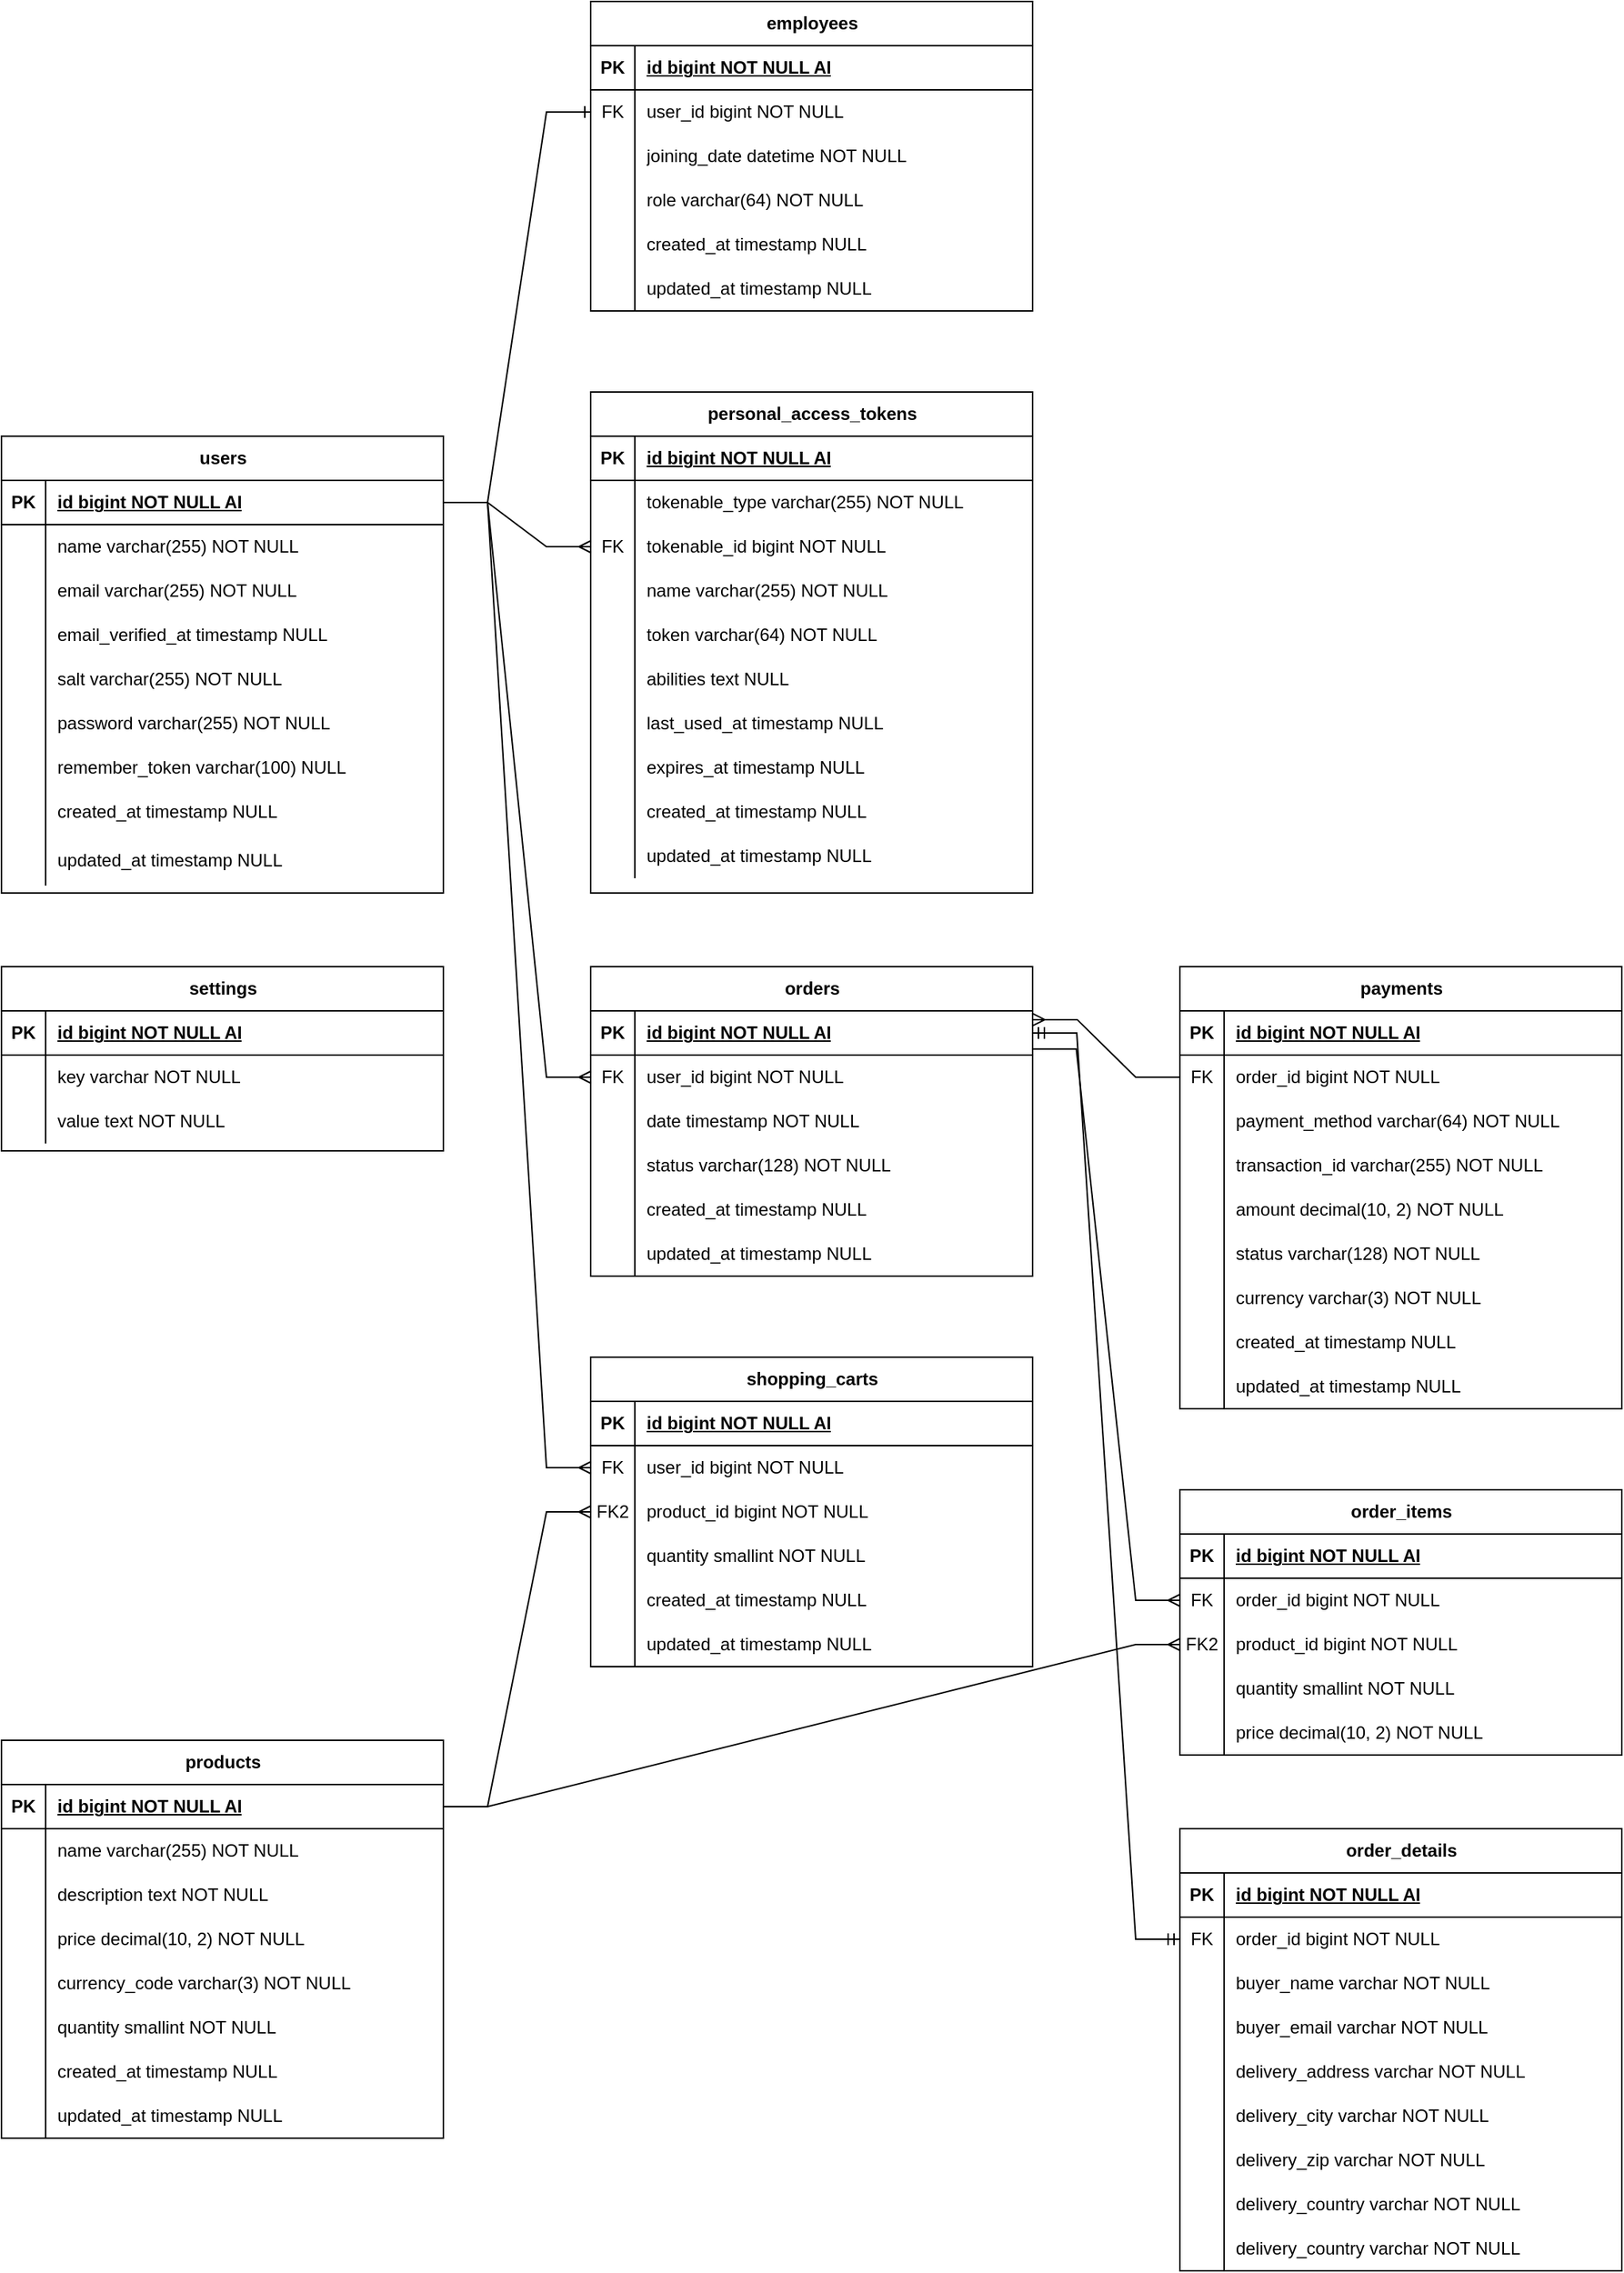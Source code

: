 <mxfile version="24.3.1" type="device">
  <diagram id="R2lEEEUBdFMjLlhIrx00" name="Page-1">
    <mxGraphModel dx="1590" dy="1098" grid="1" gridSize="10" guides="1" tooltips="1" connect="1" arrows="1" fold="1" page="1" pageScale="1" pageWidth="1200" pageHeight="1920" math="0" shadow="0" extFonts="Permanent Marker^https://fonts.googleapis.com/css?family=Permanent+Marker">
      <root>
        <mxCell id="0" />
        <mxCell id="1" parent="0" />
        <mxCell id="s8RcAhK-XwS1-KQ1G8Vy-1" value="users" style="shape=table;startSize=30;container=1;collapsible=1;childLayout=tableLayout;fixedRows=1;rowLines=0;fontStyle=1;align=center;resizeLast=1;html=1;comic=0;enumerate=0;fixDash=0;snapToPoint=0;" parent="1" vertex="1">
          <mxGeometry x="50" y="575" width="300" height="310" as="geometry" />
        </mxCell>
        <mxCell id="s8RcAhK-XwS1-KQ1G8Vy-2" value="" style="shape=tableRow;horizontal=0;startSize=0;swimlaneHead=0;swimlaneBody=0;fillColor=none;collapsible=0;dropTarget=0;points=[[0,0.5],[1,0.5]];portConstraint=eastwest;top=0;left=0;right=0;bottom=1;comic=0;enumerate=0;fixDash=0;snapToPoint=0;" parent="s8RcAhK-XwS1-KQ1G8Vy-1" vertex="1">
          <mxGeometry y="30" width="300" height="30" as="geometry" />
        </mxCell>
        <mxCell id="s8RcAhK-XwS1-KQ1G8Vy-3" value="PK" style="shape=partialRectangle;connectable=0;fillColor=none;top=0;left=0;bottom=0;right=0;fontStyle=1;overflow=hidden;whiteSpace=wrap;html=1;comic=0;enumerate=0;fixDash=0;snapToPoint=0;" parent="s8RcAhK-XwS1-KQ1G8Vy-2" vertex="1">
          <mxGeometry width="30" height="30" as="geometry">
            <mxRectangle width="30" height="30" as="alternateBounds" />
          </mxGeometry>
        </mxCell>
        <mxCell id="s8RcAhK-XwS1-KQ1G8Vy-4" value="&lt;span style=&quot;text-wrap: nowrap;&quot;&gt;id bigint NOT NULL AI&lt;/span&gt;" style="shape=partialRectangle;connectable=0;fillColor=none;top=0;left=0;bottom=0;right=0;align=left;spacingLeft=6;fontStyle=5;overflow=hidden;whiteSpace=wrap;html=1;comic=0;enumerate=0;fixDash=0;snapToPoint=0;" parent="s8RcAhK-XwS1-KQ1G8Vy-2" vertex="1">
          <mxGeometry x="30" width="270" height="30" as="geometry">
            <mxRectangle width="270" height="30" as="alternateBounds" />
          </mxGeometry>
        </mxCell>
        <mxCell id="s8RcAhK-XwS1-KQ1G8Vy-5" value="" style="shape=tableRow;horizontal=0;startSize=0;swimlaneHead=0;swimlaneBody=0;fillColor=none;collapsible=0;dropTarget=0;points=[[0,0.5],[1,0.5]];portConstraint=eastwest;top=0;left=0;right=0;bottom=0;comic=0;enumerate=0;fixDash=0;snapToPoint=0;" parent="s8RcAhK-XwS1-KQ1G8Vy-1" vertex="1">
          <mxGeometry y="60" width="300" height="30" as="geometry" />
        </mxCell>
        <mxCell id="s8RcAhK-XwS1-KQ1G8Vy-6" value="" style="shape=partialRectangle;connectable=0;fillColor=none;top=0;left=0;bottom=0;right=0;editable=1;overflow=hidden;whiteSpace=wrap;html=1;comic=0;enumerate=0;fixDash=0;snapToPoint=0;" parent="s8RcAhK-XwS1-KQ1G8Vy-5" vertex="1">
          <mxGeometry width="30" height="30" as="geometry">
            <mxRectangle width="30" height="30" as="alternateBounds" />
          </mxGeometry>
        </mxCell>
        <mxCell id="s8RcAhK-XwS1-KQ1G8Vy-7" value="&lt;span style=&quot;text-wrap: nowrap;&quot;&gt;name varchar(255) NOT NULL&lt;/span&gt;" style="shape=partialRectangle;connectable=0;fillColor=none;top=0;left=0;bottom=0;right=0;align=left;spacingLeft=6;overflow=hidden;whiteSpace=wrap;html=1;comic=0;enumerate=0;fixDash=0;snapToPoint=0;" parent="s8RcAhK-XwS1-KQ1G8Vy-5" vertex="1">
          <mxGeometry x="30" width="270" height="30" as="geometry">
            <mxRectangle width="270" height="30" as="alternateBounds" />
          </mxGeometry>
        </mxCell>
        <mxCell id="s8RcAhK-XwS1-KQ1G8Vy-8" value="" style="shape=tableRow;horizontal=0;startSize=0;swimlaneHead=0;swimlaneBody=0;fillColor=none;collapsible=0;dropTarget=0;points=[[0,0.5],[1,0.5]];portConstraint=eastwest;top=0;left=0;right=0;bottom=0;comic=0;enumerate=0;fixDash=0;snapToPoint=0;" parent="s8RcAhK-XwS1-KQ1G8Vy-1" vertex="1">
          <mxGeometry y="90" width="300" height="30" as="geometry" />
        </mxCell>
        <mxCell id="s8RcAhK-XwS1-KQ1G8Vy-9" value="" style="shape=partialRectangle;connectable=0;fillColor=none;top=0;left=0;bottom=0;right=0;editable=1;overflow=hidden;whiteSpace=wrap;html=1;comic=0;enumerate=0;fixDash=0;snapToPoint=0;" parent="s8RcAhK-XwS1-KQ1G8Vy-8" vertex="1">
          <mxGeometry width="30" height="30" as="geometry">
            <mxRectangle width="30" height="30" as="alternateBounds" />
          </mxGeometry>
        </mxCell>
        <mxCell id="s8RcAhK-XwS1-KQ1G8Vy-10" value="email varchar(255) NOT NULL" style="shape=partialRectangle;connectable=0;fillColor=none;top=0;left=0;bottom=0;right=0;align=left;spacingLeft=6;overflow=hidden;whiteSpace=wrap;html=1;comic=0;enumerate=0;fixDash=0;snapToPoint=0;" parent="s8RcAhK-XwS1-KQ1G8Vy-8" vertex="1">
          <mxGeometry x="30" width="270" height="30" as="geometry">
            <mxRectangle width="270" height="30" as="alternateBounds" />
          </mxGeometry>
        </mxCell>
        <mxCell id="s8RcAhK-XwS1-KQ1G8Vy-11" value="" style="shape=tableRow;horizontal=0;startSize=0;swimlaneHead=0;swimlaneBody=0;fillColor=none;collapsible=0;dropTarget=0;points=[[0,0.5],[1,0.5]];portConstraint=eastwest;top=0;left=0;right=0;bottom=0;comic=0;enumerate=0;fixDash=0;snapToPoint=0;" parent="s8RcAhK-XwS1-KQ1G8Vy-1" vertex="1">
          <mxGeometry y="120" width="300" height="30" as="geometry" />
        </mxCell>
        <mxCell id="s8RcAhK-XwS1-KQ1G8Vy-12" value="" style="shape=partialRectangle;connectable=0;fillColor=none;top=0;left=0;bottom=0;right=0;editable=1;overflow=hidden;whiteSpace=wrap;html=1;comic=0;enumerate=0;fixDash=0;snapToPoint=0;" parent="s8RcAhK-XwS1-KQ1G8Vy-11" vertex="1">
          <mxGeometry width="30" height="30" as="geometry">
            <mxRectangle width="30" height="30" as="alternateBounds" />
          </mxGeometry>
        </mxCell>
        <mxCell id="s8RcAhK-XwS1-KQ1G8Vy-13" value="email_verified_at timestamp NULL" style="shape=partialRectangle;connectable=0;fillColor=none;top=0;left=0;bottom=0;right=0;align=left;spacingLeft=6;overflow=hidden;whiteSpace=wrap;html=1;comic=0;enumerate=0;fixDash=0;snapToPoint=0;" parent="s8RcAhK-XwS1-KQ1G8Vy-11" vertex="1">
          <mxGeometry x="30" width="270" height="30" as="geometry">
            <mxRectangle width="270" height="30" as="alternateBounds" />
          </mxGeometry>
        </mxCell>
        <mxCell id="laQtMUwzwoRLIdI1ZMsr-1" value="" style="shape=tableRow;horizontal=0;startSize=0;swimlaneHead=0;swimlaneBody=0;fillColor=none;collapsible=0;dropTarget=0;points=[[0,0.5],[1,0.5]];portConstraint=eastwest;top=0;left=0;right=0;bottom=0;comic=0;enumerate=0;fixDash=0;snapToPoint=0;" vertex="1" parent="s8RcAhK-XwS1-KQ1G8Vy-1">
          <mxGeometry y="150" width="300" height="30" as="geometry" />
        </mxCell>
        <mxCell id="laQtMUwzwoRLIdI1ZMsr-2" value="" style="shape=partialRectangle;connectable=0;fillColor=none;top=0;left=0;bottom=0;right=0;editable=1;overflow=hidden;whiteSpace=wrap;html=1;comic=0;enumerate=0;fixDash=0;snapToPoint=0;" vertex="1" parent="laQtMUwzwoRLIdI1ZMsr-1">
          <mxGeometry width="30" height="30" as="geometry">
            <mxRectangle width="30" height="30" as="alternateBounds" />
          </mxGeometry>
        </mxCell>
        <mxCell id="laQtMUwzwoRLIdI1ZMsr-3" value="salt varchar(255) NOT NULL" style="shape=partialRectangle;connectable=0;fillColor=none;top=0;left=0;bottom=0;right=0;align=left;spacingLeft=6;overflow=hidden;whiteSpace=wrap;html=1;comic=0;enumerate=0;fixDash=0;snapToPoint=0;" vertex="1" parent="laQtMUwzwoRLIdI1ZMsr-1">
          <mxGeometry x="30" width="270" height="30" as="geometry">
            <mxRectangle width="270" height="30" as="alternateBounds" />
          </mxGeometry>
        </mxCell>
        <mxCell id="s8RcAhK-XwS1-KQ1G8Vy-14" value="" style="shape=tableRow;horizontal=0;startSize=0;swimlaneHead=0;swimlaneBody=0;fillColor=none;collapsible=0;dropTarget=0;points=[[0,0.5],[1,0.5]];portConstraint=eastwest;top=0;left=0;right=0;bottom=0;comic=0;enumerate=0;fixDash=0;snapToPoint=0;" parent="s8RcAhK-XwS1-KQ1G8Vy-1" vertex="1">
          <mxGeometry y="180" width="300" height="30" as="geometry" />
        </mxCell>
        <mxCell id="s8RcAhK-XwS1-KQ1G8Vy-15" value="" style="shape=partialRectangle;connectable=0;fillColor=none;top=0;left=0;bottom=0;right=0;editable=1;overflow=hidden;whiteSpace=wrap;html=1;comic=0;enumerate=0;fixDash=0;snapToPoint=0;" parent="s8RcAhK-XwS1-KQ1G8Vy-14" vertex="1">
          <mxGeometry width="30" height="30" as="geometry">
            <mxRectangle width="30" height="30" as="alternateBounds" />
          </mxGeometry>
        </mxCell>
        <mxCell id="s8RcAhK-XwS1-KQ1G8Vy-16" value="password varchar(255) NOT NULL" style="shape=partialRectangle;connectable=0;fillColor=none;top=0;left=0;bottom=0;right=0;align=left;spacingLeft=6;overflow=hidden;whiteSpace=wrap;html=1;comic=0;enumerate=0;fixDash=0;snapToPoint=0;" parent="s8RcAhK-XwS1-KQ1G8Vy-14" vertex="1">
          <mxGeometry x="30" width="270" height="30" as="geometry">
            <mxRectangle width="270" height="30" as="alternateBounds" />
          </mxGeometry>
        </mxCell>
        <mxCell id="s8RcAhK-XwS1-KQ1G8Vy-33" value="" style="shape=tableRow;horizontal=0;startSize=0;swimlaneHead=0;swimlaneBody=0;fillColor=none;collapsible=0;dropTarget=0;points=[[0,0.5],[1,0.5]];portConstraint=eastwest;top=0;left=0;right=0;bottom=0;comic=0;enumerate=0;fixDash=0;snapToPoint=0;" parent="s8RcAhK-XwS1-KQ1G8Vy-1" vertex="1">
          <mxGeometry y="210" width="300" height="30" as="geometry" />
        </mxCell>
        <mxCell id="s8RcAhK-XwS1-KQ1G8Vy-34" value="" style="shape=partialRectangle;connectable=0;fillColor=none;top=0;left=0;bottom=0;right=0;editable=1;overflow=hidden;whiteSpace=wrap;html=1;comic=0;enumerate=0;fixDash=0;snapToPoint=0;" parent="s8RcAhK-XwS1-KQ1G8Vy-33" vertex="1">
          <mxGeometry width="30" height="30" as="geometry">
            <mxRectangle width="30" height="30" as="alternateBounds" />
          </mxGeometry>
        </mxCell>
        <mxCell id="s8RcAhK-XwS1-KQ1G8Vy-35" value="remember_token varchar(100) NULL" style="shape=partialRectangle;connectable=0;fillColor=none;top=0;left=0;bottom=0;right=0;align=left;spacingLeft=6;overflow=hidden;whiteSpace=wrap;html=1;comic=0;enumerate=0;fixDash=0;snapToPoint=0;" parent="s8RcAhK-XwS1-KQ1G8Vy-33" vertex="1">
          <mxGeometry x="30" width="270" height="30" as="geometry">
            <mxRectangle width="270" height="30" as="alternateBounds" />
          </mxGeometry>
        </mxCell>
        <mxCell id="s8RcAhK-XwS1-KQ1G8Vy-36" value="" style="shape=tableRow;horizontal=0;startSize=0;swimlaneHead=0;swimlaneBody=0;fillColor=none;collapsible=0;dropTarget=0;points=[[0,0.5],[1,0.5]];portConstraint=eastwest;top=0;left=0;right=0;bottom=0;comic=0;enumerate=0;fixDash=0;snapToPoint=0;" parent="s8RcAhK-XwS1-KQ1G8Vy-1" vertex="1">
          <mxGeometry y="240" width="300" height="30" as="geometry" />
        </mxCell>
        <mxCell id="s8RcAhK-XwS1-KQ1G8Vy-37" value="" style="shape=partialRectangle;connectable=0;fillColor=none;top=0;left=0;bottom=0;right=0;editable=1;overflow=hidden;whiteSpace=wrap;html=1;comic=0;enumerate=0;fixDash=0;snapToPoint=0;" parent="s8RcAhK-XwS1-KQ1G8Vy-36" vertex="1">
          <mxGeometry width="30" height="30" as="geometry">
            <mxRectangle width="30" height="30" as="alternateBounds" />
          </mxGeometry>
        </mxCell>
        <mxCell id="s8RcAhK-XwS1-KQ1G8Vy-38" value="created_at timestamp NULL" style="shape=partialRectangle;connectable=0;fillColor=none;top=0;left=0;bottom=0;right=0;align=left;spacingLeft=6;overflow=hidden;whiteSpace=wrap;html=1;comic=0;enumerate=0;fixDash=0;snapToPoint=0;" parent="s8RcAhK-XwS1-KQ1G8Vy-36" vertex="1">
          <mxGeometry x="30" width="270" height="30" as="geometry">
            <mxRectangle width="270" height="30" as="alternateBounds" />
          </mxGeometry>
        </mxCell>
        <mxCell id="s8RcAhK-XwS1-KQ1G8Vy-39" value="" style="shape=tableRow;horizontal=0;startSize=0;swimlaneHead=0;swimlaneBody=0;fillColor=none;collapsible=0;dropTarget=0;points=[[0,0.5],[1,0.5]];portConstraint=eastwest;top=0;left=0;right=0;bottom=0;comic=0;enumerate=0;fixDash=0;snapToPoint=0;" parent="s8RcAhK-XwS1-KQ1G8Vy-1" vertex="1">
          <mxGeometry y="270" width="300" height="35" as="geometry" />
        </mxCell>
        <mxCell id="s8RcAhK-XwS1-KQ1G8Vy-40" value="" style="shape=partialRectangle;connectable=0;fillColor=none;top=0;left=0;bottom=0;right=0;editable=1;overflow=hidden;whiteSpace=wrap;html=1;comic=0;enumerate=0;fixDash=0;snapToPoint=0;" parent="s8RcAhK-XwS1-KQ1G8Vy-39" vertex="1">
          <mxGeometry width="30" height="35" as="geometry">
            <mxRectangle width="30" height="35" as="alternateBounds" />
          </mxGeometry>
        </mxCell>
        <mxCell id="s8RcAhK-XwS1-KQ1G8Vy-41" value="updated_at timestamp NULL" style="shape=partialRectangle;connectable=0;fillColor=none;top=0;left=0;bottom=0;right=0;align=left;spacingLeft=6;overflow=hidden;whiteSpace=wrap;html=1;comic=0;enumerate=0;fixDash=0;snapToPoint=0;" parent="s8RcAhK-XwS1-KQ1G8Vy-39" vertex="1">
          <mxGeometry x="30" width="270" height="35" as="geometry">
            <mxRectangle width="270" height="35" as="alternateBounds" />
          </mxGeometry>
        </mxCell>
        <mxCell id="s8RcAhK-XwS1-KQ1G8Vy-42" value="personal_access_tokens" style="shape=table;startSize=30;container=1;collapsible=1;childLayout=tableLayout;fixedRows=1;rowLines=0;fontStyle=1;align=center;resizeLast=1;html=1;comic=0;enumerate=0;fixDash=0;snapToPoint=0;" parent="1" vertex="1">
          <mxGeometry x="450" y="545" width="300" height="340" as="geometry" />
        </mxCell>
        <mxCell id="s8RcAhK-XwS1-KQ1G8Vy-43" value="" style="shape=tableRow;horizontal=0;startSize=0;swimlaneHead=0;swimlaneBody=0;fillColor=none;collapsible=0;dropTarget=0;points=[[0,0.5],[1,0.5]];portConstraint=eastwest;top=0;left=0;right=0;bottom=1;comic=0;enumerate=0;fixDash=0;snapToPoint=0;" parent="s8RcAhK-XwS1-KQ1G8Vy-42" vertex="1">
          <mxGeometry y="30" width="300" height="30" as="geometry" />
        </mxCell>
        <mxCell id="s8RcAhK-XwS1-KQ1G8Vy-44" value="PK" style="shape=partialRectangle;connectable=0;fillColor=none;top=0;left=0;bottom=0;right=0;fontStyle=1;overflow=hidden;whiteSpace=wrap;html=1;comic=0;enumerate=0;fixDash=0;snapToPoint=0;" parent="s8RcAhK-XwS1-KQ1G8Vy-43" vertex="1">
          <mxGeometry width="30" height="30" as="geometry">
            <mxRectangle width="30" height="30" as="alternateBounds" />
          </mxGeometry>
        </mxCell>
        <mxCell id="s8RcAhK-XwS1-KQ1G8Vy-45" value="&lt;span style=&quot;text-wrap: nowrap;&quot;&gt;id bigint NOT NULL AI&lt;/span&gt;" style="shape=partialRectangle;connectable=0;fillColor=none;top=0;left=0;bottom=0;right=0;align=left;spacingLeft=6;fontStyle=5;overflow=hidden;whiteSpace=wrap;html=1;comic=0;enumerate=0;fixDash=0;snapToPoint=0;" parent="s8RcAhK-XwS1-KQ1G8Vy-43" vertex="1">
          <mxGeometry x="30" width="270" height="30" as="geometry">
            <mxRectangle width="270" height="30" as="alternateBounds" />
          </mxGeometry>
        </mxCell>
        <mxCell id="s8RcAhK-XwS1-KQ1G8Vy-46" value="" style="shape=tableRow;horizontal=0;startSize=0;swimlaneHead=0;swimlaneBody=0;fillColor=none;collapsible=0;dropTarget=0;points=[[0,0.5],[1,0.5]];portConstraint=eastwest;top=0;left=0;right=0;bottom=0;comic=0;enumerate=0;fixDash=0;snapToPoint=0;" parent="s8RcAhK-XwS1-KQ1G8Vy-42" vertex="1">
          <mxGeometry y="60" width="300" height="30" as="geometry" />
        </mxCell>
        <mxCell id="s8RcAhK-XwS1-KQ1G8Vy-47" value="" style="shape=partialRectangle;connectable=0;fillColor=none;top=0;left=0;bottom=0;right=0;editable=1;overflow=hidden;whiteSpace=wrap;html=1;comic=0;enumerate=0;fixDash=0;snapToPoint=0;" parent="s8RcAhK-XwS1-KQ1G8Vy-46" vertex="1">
          <mxGeometry width="30" height="30" as="geometry">
            <mxRectangle width="30" height="30" as="alternateBounds" />
          </mxGeometry>
        </mxCell>
        <mxCell id="s8RcAhK-XwS1-KQ1G8Vy-48" value="tokenable_type varchar(255) NOT NULL" style="shape=partialRectangle;connectable=0;fillColor=none;top=0;left=0;bottom=0;right=0;align=left;spacingLeft=6;overflow=hidden;whiteSpace=wrap;html=1;comic=0;enumerate=0;fixDash=0;snapToPoint=0;" parent="s8RcAhK-XwS1-KQ1G8Vy-46" vertex="1">
          <mxGeometry x="30" width="270" height="30" as="geometry">
            <mxRectangle width="270" height="30" as="alternateBounds" />
          </mxGeometry>
        </mxCell>
        <mxCell id="s8RcAhK-XwS1-KQ1G8Vy-49" value="" style="shape=tableRow;horizontal=0;startSize=0;swimlaneHead=0;swimlaneBody=0;fillColor=none;collapsible=0;dropTarget=0;points=[[0,0.5],[1,0.5]];portConstraint=eastwest;top=0;left=0;right=0;bottom=0;comic=0;enumerate=0;fixDash=0;snapToPoint=0;" parent="s8RcAhK-XwS1-KQ1G8Vy-42" vertex="1">
          <mxGeometry y="90" width="300" height="30" as="geometry" />
        </mxCell>
        <mxCell id="s8RcAhK-XwS1-KQ1G8Vy-50" value="FK" style="shape=partialRectangle;connectable=0;fillColor=none;top=0;left=0;bottom=0;right=0;editable=1;overflow=hidden;whiteSpace=wrap;html=1;comic=0;enumerate=0;fixDash=0;snapToPoint=0;" parent="s8RcAhK-XwS1-KQ1G8Vy-49" vertex="1">
          <mxGeometry width="30" height="30" as="geometry">
            <mxRectangle width="30" height="30" as="alternateBounds" />
          </mxGeometry>
        </mxCell>
        <mxCell id="s8RcAhK-XwS1-KQ1G8Vy-51" value="tokenable_id bigint NOT NULL" style="shape=partialRectangle;connectable=0;fillColor=none;top=0;left=0;bottom=0;right=0;align=left;spacingLeft=6;overflow=hidden;whiteSpace=wrap;html=1;comic=0;enumerate=0;fixDash=0;snapToPoint=0;" parent="s8RcAhK-XwS1-KQ1G8Vy-49" vertex="1">
          <mxGeometry x="30" width="270" height="30" as="geometry">
            <mxRectangle width="270" height="30" as="alternateBounds" />
          </mxGeometry>
        </mxCell>
        <mxCell id="s8RcAhK-XwS1-KQ1G8Vy-52" value="" style="shape=tableRow;horizontal=0;startSize=0;swimlaneHead=0;swimlaneBody=0;fillColor=none;collapsible=0;dropTarget=0;points=[[0,0.5],[1,0.5]];portConstraint=eastwest;top=0;left=0;right=0;bottom=0;comic=0;enumerate=0;fixDash=0;snapToPoint=0;" parent="s8RcAhK-XwS1-KQ1G8Vy-42" vertex="1">
          <mxGeometry y="120" width="300" height="30" as="geometry" />
        </mxCell>
        <mxCell id="s8RcAhK-XwS1-KQ1G8Vy-53" value="" style="shape=partialRectangle;connectable=0;fillColor=none;top=0;left=0;bottom=0;right=0;editable=1;overflow=hidden;whiteSpace=wrap;html=1;comic=0;enumerate=0;fixDash=0;snapToPoint=0;" parent="s8RcAhK-XwS1-KQ1G8Vy-52" vertex="1">
          <mxGeometry width="30" height="30" as="geometry">
            <mxRectangle width="30" height="30" as="alternateBounds" />
          </mxGeometry>
        </mxCell>
        <mxCell id="s8RcAhK-XwS1-KQ1G8Vy-54" value="name varchar(255) NOT NULL" style="shape=partialRectangle;connectable=0;fillColor=none;top=0;left=0;bottom=0;right=0;align=left;spacingLeft=6;overflow=hidden;whiteSpace=wrap;html=1;comic=0;enumerate=0;fixDash=0;snapToPoint=0;" parent="s8RcAhK-XwS1-KQ1G8Vy-52" vertex="1">
          <mxGeometry x="30" width="270" height="30" as="geometry">
            <mxRectangle width="270" height="30" as="alternateBounds" />
          </mxGeometry>
        </mxCell>
        <mxCell id="s8RcAhK-XwS1-KQ1G8Vy-55" value="" style="shape=tableRow;horizontal=0;startSize=0;swimlaneHead=0;swimlaneBody=0;fillColor=none;collapsible=0;dropTarget=0;points=[[0,0.5],[1,0.5]];portConstraint=eastwest;top=0;left=0;right=0;bottom=0;comic=0;enumerate=0;fixDash=0;snapToPoint=0;" parent="s8RcAhK-XwS1-KQ1G8Vy-42" vertex="1">
          <mxGeometry y="150" width="300" height="30" as="geometry" />
        </mxCell>
        <mxCell id="s8RcAhK-XwS1-KQ1G8Vy-56" value="" style="shape=partialRectangle;connectable=0;fillColor=none;top=0;left=0;bottom=0;right=0;editable=1;overflow=hidden;whiteSpace=wrap;html=1;comic=0;enumerate=0;fixDash=0;snapToPoint=0;" parent="s8RcAhK-XwS1-KQ1G8Vy-55" vertex="1">
          <mxGeometry width="30" height="30" as="geometry">
            <mxRectangle width="30" height="30" as="alternateBounds" />
          </mxGeometry>
        </mxCell>
        <mxCell id="s8RcAhK-XwS1-KQ1G8Vy-57" value="token varchar(64) NOT NULL" style="shape=partialRectangle;connectable=0;fillColor=none;top=0;left=0;bottom=0;right=0;align=left;spacingLeft=6;overflow=hidden;whiteSpace=wrap;html=1;comic=0;enumerate=0;fixDash=0;snapToPoint=0;" parent="s8RcAhK-XwS1-KQ1G8Vy-55" vertex="1">
          <mxGeometry x="30" width="270" height="30" as="geometry">
            <mxRectangle width="270" height="30" as="alternateBounds" />
          </mxGeometry>
        </mxCell>
        <mxCell id="s8RcAhK-XwS1-KQ1G8Vy-58" value="" style="shape=tableRow;horizontal=0;startSize=0;swimlaneHead=0;swimlaneBody=0;fillColor=none;collapsible=0;dropTarget=0;points=[[0,0.5],[1,0.5]];portConstraint=eastwest;top=0;left=0;right=0;bottom=0;comic=0;enumerate=0;fixDash=0;snapToPoint=0;" parent="s8RcAhK-XwS1-KQ1G8Vy-42" vertex="1">
          <mxGeometry y="180" width="300" height="30" as="geometry" />
        </mxCell>
        <mxCell id="s8RcAhK-XwS1-KQ1G8Vy-59" value="" style="shape=partialRectangle;connectable=0;fillColor=none;top=0;left=0;bottom=0;right=0;editable=1;overflow=hidden;whiteSpace=wrap;html=1;comic=0;enumerate=0;fixDash=0;snapToPoint=0;" parent="s8RcAhK-XwS1-KQ1G8Vy-58" vertex="1">
          <mxGeometry width="30" height="30" as="geometry">
            <mxRectangle width="30" height="30" as="alternateBounds" />
          </mxGeometry>
        </mxCell>
        <mxCell id="s8RcAhK-XwS1-KQ1G8Vy-60" value="abilities text NULL" style="shape=partialRectangle;connectable=0;fillColor=none;top=0;left=0;bottom=0;right=0;align=left;spacingLeft=6;overflow=hidden;whiteSpace=wrap;html=1;comic=0;enumerate=0;fixDash=0;snapToPoint=0;" parent="s8RcAhK-XwS1-KQ1G8Vy-58" vertex="1">
          <mxGeometry x="30" width="270" height="30" as="geometry">
            <mxRectangle width="270" height="30" as="alternateBounds" />
          </mxGeometry>
        </mxCell>
        <mxCell id="s8RcAhK-XwS1-KQ1G8Vy-61" value="" style="shape=tableRow;horizontal=0;startSize=0;swimlaneHead=0;swimlaneBody=0;fillColor=none;collapsible=0;dropTarget=0;points=[[0,0.5],[1,0.5]];portConstraint=eastwest;top=0;left=0;right=0;bottom=0;comic=0;enumerate=0;fixDash=0;snapToPoint=0;" parent="s8RcAhK-XwS1-KQ1G8Vy-42" vertex="1">
          <mxGeometry y="210" width="300" height="30" as="geometry" />
        </mxCell>
        <mxCell id="s8RcAhK-XwS1-KQ1G8Vy-62" value="" style="shape=partialRectangle;connectable=0;fillColor=none;top=0;left=0;bottom=0;right=0;editable=1;overflow=hidden;whiteSpace=wrap;html=1;comic=0;enumerate=0;fixDash=0;snapToPoint=0;" parent="s8RcAhK-XwS1-KQ1G8Vy-61" vertex="1">
          <mxGeometry width="30" height="30" as="geometry">
            <mxRectangle width="30" height="30" as="alternateBounds" />
          </mxGeometry>
        </mxCell>
        <mxCell id="s8RcAhK-XwS1-KQ1G8Vy-63" value="last_used_at timestamp NULL" style="shape=partialRectangle;connectable=0;fillColor=none;top=0;left=0;bottom=0;right=0;align=left;spacingLeft=6;overflow=hidden;whiteSpace=wrap;html=1;comic=0;enumerate=0;fixDash=0;snapToPoint=0;" parent="s8RcAhK-XwS1-KQ1G8Vy-61" vertex="1">
          <mxGeometry x="30" width="270" height="30" as="geometry">
            <mxRectangle width="270" height="30" as="alternateBounds" />
          </mxGeometry>
        </mxCell>
        <mxCell id="s8RcAhK-XwS1-KQ1G8Vy-86" value="" style="shape=tableRow;horizontal=0;startSize=0;swimlaneHead=0;swimlaneBody=0;fillColor=none;collapsible=0;dropTarget=0;points=[[0,0.5],[1,0.5]];portConstraint=eastwest;top=0;left=0;right=0;bottom=0;comic=0;enumerate=0;fixDash=0;snapToPoint=0;" parent="s8RcAhK-XwS1-KQ1G8Vy-42" vertex="1">
          <mxGeometry y="240" width="300" height="30" as="geometry" />
        </mxCell>
        <mxCell id="s8RcAhK-XwS1-KQ1G8Vy-87" value="" style="shape=partialRectangle;connectable=0;fillColor=none;top=0;left=0;bottom=0;right=0;editable=1;overflow=hidden;whiteSpace=wrap;html=1;comic=0;enumerate=0;fixDash=0;snapToPoint=0;" parent="s8RcAhK-XwS1-KQ1G8Vy-86" vertex="1">
          <mxGeometry width="30" height="30" as="geometry">
            <mxRectangle width="30" height="30" as="alternateBounds" />
          </mxGeometry>
        </mxCell>
        <mxCell id="s8RcAhK-XwS1-KQ1G8Vy-88" value="expires_at timestamp NULL" style="shape=partialRectangle;connectable=0;fillColor=none;top=0;left=0;bottom=0;right=0;align=left;spacingLeft=6;overflow=hidden;whiteSpace=wrap;html=1;comic=0;enumerate=0;fixDash=0;snapToPoint=0;" parent="s8RcAhK-XwS1-KQ1G8Vy-86" vertex="1">
          <mxGeometry x="30" width="270" height="30" as="geometry">
            <mxRectangle width="270" height="30" as="alternateBounds" />
          </mxGeometry>
        </mxCell>
        <mxCell id="s8RcAhK-XwS1-KQ1G8Vy-89" value="" style="shape=tableRow;horizontal=0;startSize=0;swimlaneHead=0;swimlaneBody=0;fillColor=none;collapsible=0;dropTarget=0;points=[[0,0.5],[1,0.5]];portConstraint=eastwest;top=0;left=0;right=0;bottom=0;comic=0;enumerate=0;fixDash=0;snapToPoint=0;" parent="s8RcAhK-XwS1-KQ1G8Vy-42" vertex="1">
          <mxGeometry y="270" width="300" height="30" as="geometry" />
        </mxCell>
        <mxCell id="s8RcAhK-XwS1-KQ1G8Vy-90" value="" style="shape=partialRectangle;connectable=0;fillColor=none;top=0;left=0;bottom=0;right=0;editable=1;overflow=hidden;whiteSpace=wrap;html=1;comic=0;enumerate=0;fixDash=0;snapToPoint=0;" parent="s8RcAhK-XwS1-KQ1G8Vy-89" vertex="1">
          <mxGeometry width="30" height="30" as="geometry">
            <mxRectangle width="30" height="30" as="alternateBounds" />
          </mxGeometry>
        </mxCell>
        <mxCell id="s8RcAhK-XwS1-KQ1G8Vy-91" value="created_at timestamp NULL" style="shape=partialRectangle;connectable=0;fillColor=none;top=0;left=0;bottom=0;right=0;align=left;spacingLeft=6;overflow=hidden;whiteSpace=wrap;html=1;comic=0;enumerate=0;fixDash=0;snapToPoint=0;" parent="s8RcAhK-XwS1-KQ1G8Vy-89" vertex="1">
          <mxGeometry x="30" width="270" height="30" as="geometry">
            <mxRectangle width="270" height="30" as="alternateBounds" />
          </mxGeometry>
        </mxCell>
        <mxCell id="s8RcAhK-XwS1-KQ1G8Vy-92" value="" style="shape=tableRow;horizontal=0;startSize=0;swimlaneHead=0;swimlaneBody=0;fillColor=none;collapsible=0;dropTarget=0;points=[[0,0.5],[1,0.5]];portConstraint=eastwest;top=0;left=0;right=0;bottom=0;comic=0;enumerate=0;fixDash=0;snapToPoint=0;" parent="s8RcAhK-XwS1-KQ1G8Vy-42" vertex="1">
          <mxGeometry y="300" width="300" height="30" as="geometry" />
        </mxCell>
        <mxCell id="s8RcAhK-XwS1-KQ1G8Vy-93" value="" style="shape=partialRectangle;connectable=0;fillColor=none;top=0;left=0;bottom=0;right=0;editable=1;overflow=hidden;whiteSpace=wrap;html=1;comic=0;enumerate=0;fixDash=0;snapToPoint=0;" parent="s8RcAhK-XwS1-KQ1G8Vy-92" vertex="1">
          <mxGeometry width="30" height="30" as="geometry">
            <mxRectangle width="30" height="30" as="alternateBounds" />
          </mxGeometry>
        </mxCell>
        <mxCell id="s8RcAhK-XwS1-KQ1G8Vy-94" value="updated_at timestamp NULL" style="shape=partialRectangle;connectable=0;fillColor=none;top=0;left=0;bottom=0;right=0;align=left;spacingLeft=6;overflow=hidden;whiteSpace=wrap;html=1;comic=0;enumerate=0;fixDash=0;snapToPoint=0;" parent="s8RcAhK-XwS1-KQ1G8Vy-92" vertex="1">
          <mxGeometry x="30" width="270" height="30" as="geometry">
            <mxRectangle width="270" height="30" as="alternateBounds" />
          </mxGeometry>
        </mxCell>
        <mxCell id="s8RcAhK-XwS1-KQ1G8Vy-96" value="" style="edgeStyle=entityRelationEdgeStyle;fontSize=12;html=1;endArrow=ERmany;rounded=0;exitX=1;exitY=0.5;exitDx=0;exitDy=0;entryX=0;entryY=0.5;entryDx=0;entryDy=0;comic=0;enumerate=0;fixDash=0;snapToPoint=0;" parent="1" source="s8RcAhK-XwS1-KQ1G8Vy-2" target="s8RcAhK-XwS1-KQ1G8Vy-49" edge="1">
          <mxGeometry width="100" height="100" relative="1" as="geometry">
            <mxPoint x="370" y="745" as="sourcePoint" />
            <mxPoint x="470" y="645" as="targetPoint" />
          </mxGeometry>
        </mxCell>
        <mxCell id="s8RcAhK-XwS1-KQ1G8Vy-97" value="products" style="shape=table;startSize=30;container=1;collapsible=1;childLayout=tableLayout;fixedRows=1;rowLines=0;fontStyle=1;align=center;resizeLast=1;html=1;comic=0;enumerate=0;fixDash=0;snapToPoint=0;" parent="1" vertex="1">
          <mxGeometry x="50" y="1460" width="300" height="270" as="geometry" />
        </mxCell>
        <mxCell id="s8RcAhK-XwS1-KQ1G8Vy-98" value="" style="shape=tableRow;horizontal=0;startSize=0;swimlaneHead=0;swimlaneBody=0;fillColor=none;collapsible=0;dropTarget=0;points=[[0,0.5],[1,0.5]];portConstraint=eastwest;top=0;left=0;right=0;bottom=1;comic=0;enumerate=0;fixDash=0;snapToPoint=0;" parent="s8RcAhK-XwS1-KQ1G8Vy-97" vertex="1">
          <mxGeometry y="30" width="300" height="30" as="geometry" />
        </mxCell>
        <mxCell id="s8RcAhK-XwS1-KQ1G8Vy-99" value="PK" style="shape=partialRectangle;connectable=0;fillColor=none;top=0;left=0;bottom=0;right=0;fontStyle=1;overflow=hidden;whiteSpace=wrap;html=1;comic=0;enumerate=0;fixDash=0;snapToPoint=0;" parent="s8RcAhK-XwS1-KQ1G8Vy-98" vertex="1">
          <mxGeometry width="30" height="30" as="geometry">
            <mxRectangle width="30" height="30" as="alternateBounds" />
          </mxGeometry>
        </mxCell>
        <mxCell id="s8RcAhK-XwS1-KQ1G8Vy-100" value="&lt;span style=&quot;text-wrap: nowrap;&quot;&gt;id bigint NOT NULL AI&lt;/span&gt;" style="shape=partialRectangle;connectable=0;fillColor=none;top=0;left=0;bottom=0;right=0;align=left;spacingLeft=6;fontStyle=5;overflow=hidden;whiteSpace=wrap;html=1;comic=0;enumerate=0;fixDash=0;snapToPoint=0;" parent="s8RcAhK-XwS1-KQ1G8Vy-98" vertex="1">
          <mxGeometry x="30" width="270" height="30" as="geometry">
            <mxRectangle width="270" height="30" as="alternateBounds" />
          </mxGeometry>
        </mxCell>
        <mxCell id="s8RcAhK-XwS1-KQ1G8Vy-101" value="" style="shape=tableRow;horizontal=0;startSize=0;swimlaneHead=0;swimlaneBody=0;fillColor=none;collapsible=0;dropTarget=0;points=[[0,0.5],[1,0.5]];portConstraint=eastwest;top=0;left=0;right=0;bottom=0;comic=0;enumerate=0;fixDash=0;snapToPoint=0;" parent="s8RcAhK-XwS1-KQ1G8Vy-97" vertex="1">
          <mxGeometry y="60" width="300" height="30" as="geometry" />
        </mxCell>
        <mxCell id="s8RcAhK-XwS1-KQ1G8Vy-102" value="" style="shape=partialRectangle;connectable=0;fillColor=none;top=0;left=0;bottom=0;right=0;editable=1;overflow=hidden;whiteSpace=wrap;html=1;comic=0;enumerate=0;fixDash=0;snapToPoint=0;" parent="s8RcAhK-XwS1-KQ1G8Vy-101" vertex="1">
          <mxGeometry width="30" height="30" as="geometry">
            <mxRectangle width="30" height="30" as="alternateBounds" />
          </mxGeometry>
        </mxCell>
        <mxCell id="s8RcAhK-XwS1-KQ1G8Vy-103" value="&lt;span style=&quot;text-wrap: nowrap;&quot;&gt;name varchar(255) NOT NULL&lt;/span&gt;" style="shape=partialRectangle;connectable=0;fillColor=none;top=0;left=0;bottom=0;right=0;align=left;spacingLeft=6;overflow=hidden;whiteSpace=wrap;html=1;comic=0;enumerate=0;fixDash=0;snapToPoint=0;" parent="s8RcAhK-XwS1-KQ1G8Vy-101" vertex="1">
          <mxGeometry x="30" width="270" height="30" as="geometry">
            <mxRectangle width="270" height="30" as="alternateBounds" />
          </mxGeometry>
        </mxCell>
        <mxCell id="s8RcAhK-XwS1-KQ1G8Vy-104" value="" style="shape=tableRow;horizontal=0;startSize=0;swimlaneHead=0;swimlaneBody=0;fillColor=none;collapsible=0;dropTarget=0;points=[[0,0.5],[1,0.5]];portConstraint=eastwest;top=0;left=0;right=0;bottom=0;comic=0;enumerate=0;fixDash=0;snapToPoint=0;" parent="s8RcAhK-XwS1-KQ1G8Vy-97" vertex="1">
          <mxGeometry y="90" width="300" height="30" as="geometry" />
        </mxCell>
        <mxCell id="s8RcAhK-XwS1-KQ1G8Vy-105" value="" style="shape=partialRectangle;connectable=0;fillColor=none;top=0;left=0;bottom=0;right=0;editable=1;overflow=hidden;whiteSpace=wrap;html=1;comic=0;enumerate=0;fixDash=0;snapToPoint=0;" parent="s8RcAhK-XwS1-KQ1G8Vy-104" vertex="1">
          <mxGeometry width="30" height="30" as="geometry">
            <mxRectangle width="30" height="30" as="alternateBounds" />
          </mxGeometry>
        </mxCell>
        <mxCell id="s8RcAhK-XwS1-KQ1G8Vy-106" value="description text NOT NULL" style="shape=partialRectangle;connectable=0;fillColor=none;top=0;left=0;bottom=0;right=0;align=left;spacingLeft=6;overflow=hidden;whiteSpace=wrap;html=1;comic=0;enumerate=0;fixDash=0;snapToPoint=0;" parent="s8RcAhK-XwS1-KQ1G8Vy-104" vertex="1">
          <mxGeometry x="30" width="270" height="30" as="geometry">
            <mxRectangle width="270" height="30" as="alternateBounds" />
          </mxGeometry>
        </mxCell>
        <mxCell id="s8RcAhK-XwS1-KQ1G8Vy-107" value="" style="shape=tableRow;horizontal=0;startSize=0;swimlaneHead=0;swimlaneBody=0;fillColor=none;collapsible=0;dropTarget=0;points=[[0,0.5],[1,0.5]];portConstraint=eastwest;top=0;left=0;right=0;bottom=0;comic=0;enumerate=0;fixDash=0;snapToPoint=0;" parent="s8RcAhK-XwS1-KQ1G8Vy-97" vertex="1">
          <mxGeometry y="120" width="300" height="30" as="geometry" />
        </mxCell>
        <mxCell id="s8RcAhK-XwS1-KQ1G8Vy-108" value="" style="shape=partialRectangle;connectable=0;fillColor=none;top=0;left=0;bottom=0;right=0;editable=1;overflow=hidden;whiteSpace=wrap;html=1;comic=0;enumerate=0;fixDash=0;snapToPoint=0;" parent="s8RcAhK-XwS1-KQ1G8Vy-107" vertex="1">
          <mxGeometry width="30" height="30" as="geometry">
            <mxRectangle width="30" height="30" as="alternateBounds" />
          </mxGeometry>
        </mxCell>
        <mxCell id="s8RcAhK-XwS1-KQ1G8Vy-109" value="price decimal(10, 2) NOT NULL" style="shape=partialRectangle;connectable=0;fillColor=none;top=0;left=0;bottom=0;right=0;align=left;spacingLeft=6;overflow=hidden;whiteSpace=wrap;html=1;comic=0;enumerate=0;fixDash=0;snapToPoint=0;" parent="s8RcAhK-XwS1-KQ1G8Vy-107" vertex="1">
          <mxGeometry x="30" width="270" height="30" as="geometry">
            <mxRectangle width="270" height="30" as="alternateBounds" />
          </mxGeometry>
        </mxCell>
        <mxCell id="s8RcAhK-XwS1-KQ1G8Vy-110" value="" style="shape=tableRow;horizontal=0;startSize=0;swimlaneHead=0;swimlaneBody=0;fillColor=none;collapsible=0;dropTarget=0;points=[[0,0.5],[1,0.5]];portConstraint=eastwest;top=0;left=0;right=0;bottom=0;comic=0;enumerate=0;fixDash=0;snapToPoint=0;" parent="s8RcAhK-XwS1-KQ1G8Vy-97" vertex="1">
          <mxGeometry y="150" width="300" height="30" as="geometry" />
        </mxCell>
        <mxCell id="s8RcAhK-XwS1-KQ1G8Vy-111" value="" style="shape=partialRectangle;connectable=0;fillColor=none;top=0;left=0;bottom=0;right=0;editable=1;overflow=hidden;whiteSpace=wrap;html=1;comic=0;enumerate=0;fixDash=0;snapToPoint=0;" parent="s8RcAhK-XwS1-KQ1G8Vy-110" vertex="1">
          <mxGeometry width="30" height="30" as="geometry">
            <mxRectangle width="30" height="30" as="alternateBounds" />
          </mxGeometry>
        </mxCell>
        <mxCell id="s8RcAhK-XwS1-KQ1G8Vy-112" value="currency_code varchar(3) NOT NULL" style="shape=partialRectangle;connectable=0;fillColor=none;top=0;left=0;bottom=0;right=0;align=left;spacingLeft=6;overflow=hidden;whiteSpace=wrap;html=1;comic=0;enumerate=0;fixDash=0;snapToPoint=0;" parent="s8RcAhK-XwS1-KQ1G8Vy-110" vertex="1">
          <mxGeometry x="30" width="270" height="30" as="geometry">
            <mxRectangle width="270" height="30" as="alternateBounds" />
          </mxGeometry>
        </mxCell>
        <mxCell id="s8RcAhK-XwS1-KQ1G8Vy-113" value="" style="shape=tableRow;horizontal=0;startSize=0;swimlaneHead=0;swimlaneBody=0;fillColor=none;collapsible=0;dropTarget=0;points=[[0,0.5],[1,0.5]];portConstraint=eastwest;top=0;left=0;right=0;bottom=0;comic=0;enumerate=0;fixDash=0;snapToPoint=0;" parent="s8RcAhK-XwS1-KQ1G8Vy-97" vertex="1">
          <mxGeometry y="180" width="300" height="30" as="geometry" />
        </mxCell>
        <mxCell id="s8RcAhK-XwS1-KQ1G8Vy-114" value="" style="shape=partialRectangle;connectable=0;fillColor=none;top=0;left=0;bottom=0;right=0;editable=1;overflow=hidden;whiteSpace=wrap;html=1;comic=0;enumerate=0;fixDash=0;snapToPoint=0;" parent="s8RcAhK-XwS1-KQ1G8Vy-113" vertex="1">
          <mxGeometry width="30" height="30" as="geometry">
            <mxRectangle width="30" height="30" as="alternateBounds" />
          </mxGeometry>
        </mxCell>
        <mxCell id="s8RcAhK-XwS1-KQ1G8Vy-115" value="quantity smallint NOT NULL" style="shape=partialRectangle;connectable=0;fillColor=none;top=0;left=0;bottom=0;right=0;align=left;spacingLeft=6;overflow=hidden;whiteSpace=wrap;html=1;comic=0;enumerate=0;fixDash=0;snapToPoint=0;" parent="s8RcAhK-XwS1-KQ1G8Vy-113" vertex="1">
          <mxGeometry x="30" width="270" height="30" as="geometry">
            <mxRectangle width="270" height="30" as="alternateBounds" />
          </mxGeometry>
        </mxCell>
        <mxCell id="fJDSI2xKFxC0eFDjZk-4-38" value="" style="shape=tableRow;horizontal=0;startSize=0;swimlaneHead=0;swimlaneBody=0;fillColor=none;collapsible=0;dropTarget=0;points=[[0,0.5],[1,0.5]];portConstraint=eastwest;top=0;left=0;right=0;bottom=0;comic=0;enumerate=0;fixDash=0;snapToPoint=0;" parent="s8RcAhK-XwS1-KQ1G8Vy-97" vertex="1">
          <mxGeometry y="210" width="300" height="30" as="geometry" />
        </mxCell>
        <mxCell id="fJDSI2xKFxC0eFDjZk-4-39" value="" style="shape=partialRectangle;connectable=0;fillColor=none;top=0;left=0;bottom=0;right=0;editable=1;overflow=hidden;whiteSpace=wrap;html=1;comic=0;enumerate=0;fixDash=0;snapToPoint=0;" parent="fJDSI2xKFxC0eFDjZk-4-38" vertex="1">
          <mxGeometry width="30" height="30" as="geometry">
            <mxRectangle width="30" height="30" as="alternateBounds" />
          </mxGeometry>
        </mxCell>
        <mxCell id="fJDSI2xKFxC0eFDjZk-4-40" value="created_at timestamp NULL" style="shape=partialRectangle;connectable=0;fillColor=none;top=0;left=0;bottom=0;right=0;align=left;spacingLeft=6;overflow=hidden;whiteSpace=wrap;html=1;comic=0;enumerate=0;fixDash=0;snapToPoint=0;" parent="fJDSI2xKFxC0eFDjZk-4-38" vertex="1">
          <mxGeometry x="30" width="270" height="30" as="geometry">
            <mxRectangle width="270" height="30" as="alternateBounds" />
          </mxGeometry>
        </mxCell>
        <mxCell id="fJDSI2xKFxC0eFDjZk-4-41" value="" style="shape=tableRow;horizontal=0;startSize=0;swimlaneHead=0;swimlaneBody=0;fillColor=none;collapsible=0;dropTarget=0;points=[[0,0.5],[1,0.5]];portConstraint=eastwest;top=0;left=0;right=0;bottom=0;comic=0;enumerate=0;fixDash=0;snapToPoint=0;" parent="s8RcAhK-XwS1-KQ1G8Vy-97" vertex="1">
          <mxGeometry y="240" width="300" height="30" as="geometry" />
        </mxCell>
        <mxCell id="fJDSI2xKFxC0eFDjZk-4-42" value="" style="shape=partialRectangle;connectable=0;fillColor=none;top=0;left=0;bottom=0;right=0;editable=1;overflow=hidden;whiteSpace=wrap;html=1;comic=0;enumerate=0;fixDash=0;snapToPoint=0;" parent="fJDSI2xKFxC0eFDjZk-4-41" vertex="1">
          <mxGeometry width="30" height="30" as="geometry">
            <mxRectangle width="30" height="30" as="alternateBounds" />
          </mxGeometry>
        </mxCell>
        <mxCell id="fJDSI2xKFxC0eFDjZk-4-43" value="updated_at timestamp NULL" style="shape=partialRectangle;connectable=0;fillColor=none;top=0;left=0;bottom=0;right=0;align=left;spacingLeft=6;overflow=hidden;whiteSpace=wrap;html=1;comic=0;enumerate=0;fixDash=0;snapToPoint=0;" parent="fJDSI2xKFxC0eFDjZk-4-41" vertex="1">
          <mxGeometry x="30" width="270" height="30" as="geometry">
            <mxRectangle width="270" height="30" as="alternateBounds" />
          </mxGeometry>
        </mxCell>
        <mxCell id="s8RcAhK-XwS1-KQ1G8Vy-116" value="orders" style="shape=table;startSize=30;container=1;collapsible=1;childLayout=tableLayout;fixedRows=1;rowLines=0;fontStyle=1;align=center;resizeLast=1;html=1;" parent="1" vertex="1">
          <mxGeometry x="450" y="935" width="300" height="210" as="geometry" />
        </mxCell>
        <mxCell id="s8RcAhK-XwS1-KQ1G8Vy-117" value="" style="shape=tableRow;horizontal=0;startSize=0;swimlaneHead=0;swimlaneBody=0;fillColor=none;collapsible=0;dropTarget=0;points=[[0,0.5],[1,0.5]];portConstraint=eastwest;top=0;left=0;right=0;bottom=1;" parent="s8RcAhK-XwS1-KQ1G8Vy-116" vertex="1">
          <mxGeometry y="30" width="300" height="30" as="geometry" />
        </mxCell>
        <mxCell id="s8RcAhK-XwS1-KQ1G8Vy-118" value="PK" style="shape=partialRectangle;connectable=0;fillColor=none;top=0;left=0;bottom=0;right=0;fontStyle=1;overflow=hidden;whiteSpace=wrap;html=1;" parent="s8RcAhK-XwS1-KQ1G8Vy-117" vertex="1">
          <mxGeometry width="30" height="30" as="geometry">
            <mxRectangle width="30" height="30" as="alternateBounds" />
          </mxGeometry>
        </mxCell>
        <mxCell id="s8RcAhK-XwS1-KQ1G8Vy-119" value="&lt;span style=&quot;text-wrap: nowrap;&quot;&gt;id bigint NOT NULL AI&lt;/span&gt;" style="shape=partialRectangle;connectable=0;fillColor=none;top=0;left=0;bottom=0;right=0;align=left;spacingLeft=6;fontStyle=5;overflow=hidden;whiteSpace=wrap;html=1;" parent="s8RcAhK-XwS1-KQ1G8Vy-117" vertex="1">
          <mxGeometry x="30" width="270" height="30" as="geometry">
            <mxRectangle width="270" height="30" as="alternateBounds" />
          </mxGeometry>
        </mxCell>
        <mxCell id="s8RcAhK-XwS1-KQ1G8Vy-120" value="" style="shape=tableRow;horizontal=0;startSize=0;swimlaneHead=0;swimlaneBody=0;fillColor=none;collapsible=0;dropTarget=0;points=[[0,0.5],[1,0.5]];portConstraint=eastwest;top=0;left=0;right=0;bottom=0;" parent="s8RcAhK-XwS1-KQ1G8Vy-116" vertex="1">
          <mxGeometry y="60" width="300" height="30" as="geometry" />
        </mxCell>
        <mxCell id="s8RcAhK-XwS1-KQ1G8Vy-121" value="FK" style="shape=partialRectangle;connectable=0;fillColor=none;top=0;left=0;bottom=0;right=0;editable=1;overflow=hidden;whiteSpace=wrap;html=1;" parent="s8RcAhK-XwS1-KQ1G8Vy-120" vertex="1">
          <mxGeometry width="30" height="30" as="geometry">
            <mxRectangle width="30" height="30" as="alternateBounds" />
          </mxGeometry>
        </mxCell>
        <mxCell id="s8RcAhK-XwS1-KQ1G8Vy-122" value="user_id bigint NOT NULL" style="shape=partialRectangle;connectable=0;fillColor=none;top=0;left=0;bottom=0;right=0;align=left;spacingLeft=6;overflow=hidden;whiteSpace=wrap;html=1;" parent="s8RcAhK-XwS1-KQ1G8Vy-120" vertex="1">
          <mxGeometry x="30" width="270" height="30" as="geometry">
            <mxRectangle width="270" height="30" as="alternateBounds" />
          </mxGeometry>
        </mxCell>
        <mxCell id="s8RcAhK-XwS1-KQ1G8Vy-123" value="" style="shape=tableRow;horizontal=0;startSize=0;swimlaneHead=0;swimlaneBody=0;fillColor=none;collapsible=0;dropTarget=0;points=[[0,0.5],[1,0.5]];portConstraint=eastwest;top=0;left=0;right=0;bottom=0;" parent="s8RcAhK-XwS1-KQ1G8Vy-116" vertex="1">
          <mxGeometry y="90" width="300" height="30" as="geometry" />
        </mxCell>
        <mxCell id="s8RcAhK-XwS1-KQ1G8Vy-124" value="" style="shape=partialRectangle;connectable=0;fillColor=none;top=0;left=0;bottom=0;right=0;editable=1;overflow=hidden;whiteSpace=wrap;html=1;" parent="s8RcAhK-XwS1-KQ1G8Vy-123" vertex="1">
          <mxGeometry width="30" height="30" as="geometry">
            <mxRectangle width="30" height="30" as="alternateBounds" />
          </mxGeometry>
        </mxCell>
        <mxCell id="s8RcAhK-XwS1-KQ1G8Vy-125" value="date timestamp NOT NULL" style="shape=partialRectangle;connectable=0;fillColor=none;top=0;left=0;bottom=0;right=0;align=left;spacingLeft=6;overflow=hidden;whiteSpace=wrap;html=1;" parent="s8RcAhK-XwS1-KQ1G8Vy-123" vertex="1">
          <mxGeometry x="30" width="270" height="30" as="geometry">
            <mxRectangle width="270" height="30" as="alternateBounds" />
          </mxGeometry>
        </mxCell>
        <mxCell id="s8RcAhK-XwS1-KQ1G8Vy-126" value="" style="shape=tableRow;horizontal=0;startSize=0;swimlaneHead=0;swimlaneBody=0;fillColor=none;collapsible=0;dropTarget=0;points=[[0,0.5],[1,0.5]];portConstraint=eastwest;top=0;left=0;right=0;bottom=0;" parent="s8RcAhK-XwS1-KQ1G8Vy-116" vertex="1">
          <mxGeometry y="120" width="300" height="30" as="geometry" />
        </mxCell>
        <mxCell id="s8RcAhK-XwS1-KQ1G8Vy-127" value="" style="shape=partialRectangle;connectable=0;fillColor=none;top=0;left=0;bottom=0;right=0;editable=1;overflow=hidden;whiteSpace=wrap;html=1;" parent="s8RcAhK-XwS1-KQ1G8Vy-126" vertex="1">
          <mxGeometry width="30" height="30" as="geometry">
            <mxRectangle width="30" height="30" as="alternateBounds" />
          </mxGeometry>
        </mxCell>
        <mxCell id="s8RcAhK-XwS1-KQ1G8Vy-128" value="status varchar(128) NOT NULL" style="shape=partialRectangle;connectable=0;fillColor=none;top=0;left=0;bottom=0;right=0;align=left;spacingLeft=6;overflow=hidden;whiteSpace=wrap;html=1;" parent="s8RcAhK-XwS1-KQ1G8Vy-126" vertex="1">
          <mxGeometry x="30" width="270" height="30" as="geometry">
            <mxRectangle width="270" height="30" as="alternateBounds" />
          </mxGeometry>
        </mxCell>
        <mxCell id="fJDSI2xKFxC0eFDjZk-4-50" value="" style="shape=tableRow;horizontal=0;startSize=0;swimlaneHead=0;swimlaneBody=0;fillColor=none;collapsible=0;dropTarget=0;points=[[0,0.5],[1,0.5]];portConstraint=eastwest;top=0;left=0;right=0;bottom=0;" parent="s8RcAhK-XwS1-KQ1G8Vy-116" vertex="1">
          <mxGeometry y="150" width="300" height="30" as="geometry" />
        </mxCell>
        <mxCell id="fJDSI2xKFxC0eFDjZk-4-51" value="" style="shape=partialRectangle;connectable=0;fillColor=none;top=0;left=0;bottom=0;right=0;editable=1;overflow=hidden;whiteSpace=wrap;html=1;" parent="fJDSI2xKFxC0eFDjZk-4-50" vertex="1">
          <mxGeometry width="30" height="30" as="geometry">
            <mxRectangle width="30" height="30" as="alternateBounds" />
          </mxGeometry>
        </mxCell>
        <mxCell id="fJDSI2xKFxC0eFDjZk-4-52" value="created_at timestamp NULL" style="shape=partialRectangle;connectable=0;fillColor=none;top=0;left=0;bottom=0;right=0;align=left;spacingLeft=6;overflow=hidden;whiteSpace=wrap;html=1;" parent="fJDSI2xKFxC0eFDjZk-4-50" vertex="1">
          <mxGeometry x="30" width="270" height="30" as="geometry">
            <mxRectangle width="270" height="30" as="alternateBounds" />
          </mxGeometry>
        </mxCell>
        <mxCell id="fJDSI2xKFxC0eFDjZk-4-53" value="" style="shape=tableRow;horizontal=0;startSize=0;swimlaneHead=0;swimlaneBody=0;fillColor=none;collapsible=0;dropTarget=0;points=[[0,0.5],[1,0.5]];portConstraint=eastwest;top=0;left=0;right=0;bottom=0;" parent="s8RcAhK-XwS1-KQ1G8Vy-116" vertex="1">
          <mxGeometry y="180" width="300" height="30" as="geometry" />
        </mxCell>
        <mxCell id="fJDSI2xKFxC0eFDjZk-4-54" value="" style="shape=partialRectangle;connectable=0;fillColor=none;top=0;left=0;bottom=0;right=0;editable=1;overflow=hidden;whiteSpace=wrap;html=1;" parent="fJDSI2xKFxC0eFDjZk-4-53" vertex="1">
          <mxGeometry width="30" height="30" as="geometry">
            <mxRectangle width="30" height="30" as="alternateBounds" />
          </mxGeometry>
        </mxCell>
        <mxCell id="fJDSI2xKFxC0eFDjZk-4-55" value="updated_at timestamp NULL" style="shape=partialRectangle;connectable=0;fillColor=none;top=0;left=0;bottom=0;right=0;align=left;spacingLeft=6;overflow=hidden;whiteSpace=wrap;html=1;" parent="fJDSI2xKFxC0eFDjZk-4-53" vertex="1">
          <mxGeometry x="30" width="270" height="30" as="geometry">
            <mxRectangle width="270" height="30" as="alternateBounds" />
          </mxGeometry>
        </mxCell>
        <mxCell id="s8RcAhK-XwS1-KQ1G8Vy-129" value="" style="edgeStyle=entityRelationEdgeStyle;fontSize=12;html=1;endArrow=ERmany;rounded=0;exitX=1;exitY=0.5;exitDx=0;exitDy=0;entryX=0;entryY=0.5;entryDx=0;entryDy=0;" parent="1" source="s8RcAhK-XwS1-KQ1G8Vy-2" target="s8RcAhK-XwS1-KQ1G8Vy-120" edge="1">
          <mxGeometry width="100" height="100" relative="1" as="geometry">
            <mxPoint x="400" y="1025" as="sourcePoint" />
            <mxPoint x="500" y="925" as="targetPoint" />
          </mxGeometry>
        </mxCell>
        <mxCell id="s8RcAhK-XwS1-KQ1G8Vy-130" value="order_items" style="shape=table;startSize=30;container=1;collapsible=1;childLayout=tableLayout;fixedRows=1;rowLines=0;fontStyle=1;align=center;resizeLast=1;html=1;" parent="1" vertex="1">
          <mxGeometry x="850" y="1290" width="300" height="180" as="geometry" />
        </mxCell>
        <mxCell id="s8RcAhK-XwS1-KQ1G8Vy-131" value="" style="shape=tableRow;horizontal=0;startSize=0;swimlaneHead=0;swimlaneBody=0;fillColor=none;collapsible=0;dropTarget=0;points=[[0,0.5],[1,0.5]];portConstraint=eastwest;top=0;left=0;right=0;bottom=1;" parent="s8RcAhK-XwS1-KQ1G8Vy-130" vertex="1">
          <mxGeometry y="30" width="300" height="30" as="geometry" />
        </mxCell>
        <mxCell id="s8RcAhK-XwS1-KQ1G8Vy-132" value="PK" style="shape=partialRectangle;connectable=0;fillColor=none;top=0;left=0;bottom=0;right=0;fontStyle=1;overflow=hidden;whiteSpace=wrap;html=1;" parent="s8RcAhK-XwS1-KQ1G8Vy-131" vertex="1">
          <mxGeometry width="30" height="30" as="geometry">
            <mxRectangle width="30" height="30" as="alternateBounds" />
          </mxGeometry>
        </mxCell>
        <mxCell id="s8RcAhK-XwS1-KQ1G8Vy-133" value="&lt;span style=&quot;text-wrap: nowrap;&quot;&gt;id bigint NOT NULL AI&lt;/span&gt;" style="shape=partialRectangle;connectable=0;fillColor=none;top=0;left=0;bottom=0;right=0;align=left;spacingLeft=6;fontStyle=5;overflow=hidden;whiteSpace=wrap;html=1;" parent="s8RcAhK-XwS1-KQ1G8Vy-131" vertex="1">
          <mxGeometry x="30" width="270" height="30" as="geometry">
            <mxRectangle width="270" height="30" as="alternateBounds" />
          </mxGeometry>
        </mxCell>
        <mxCell id="s8RcAhK-XwS1-KQ1G8Vy-134" value="" style="shape=tableRow;horizontal=0;startSize=0;swimlaneHead=0;swimlaneBody=0;fillColor=none;collapsible=0;dropTarget=0;points=[[0,0.5],[1,0.5]];portConstraint=eastwest;top=0;left=0;right=0;bottom=0;" parent="s8RcAhK-XwS1-KQ1G8Vy-130" vertex="1">
          <mxGeometry y="60" width="300" height="30" as="geometry" />
        </mxCell>
        <mxCell id="s8RcAhK-XwS1-KQ1G8Vy-135" value="FK" style="shape=partialRectangle;connectable=0;fillColor=none;top=0;left=0;bottom=0;right=0;editable=1;overflow=hidden;whiteSpace=wrap;html=1;" parent="s8RcAhK-XwS1-KQ1G8Vy-134" vertex="1">
          <mxGeometry width="30" height="30" as="geometry">
            <mxRectangle width="30" height="30" as="alternateBounds" />
          </mxGeometry>
        </mxCell>
        <mxCell id="s8RcAhK-XwS1-KQ1G8Vy-136" value="order_id bigint NOT NULL" style="shape=partialRectangle;connectable=0;fillColor=none;top=0;left=0;bottom=0;right=0;align=left;spacingLeft=6;overflow=hidden;whiteSpace=wrap;html=1;" parent="s8RcAhK-XwS1-KQ1G8Vy-134" vertex="1">
          <mxGeometry x="30" width="270" height="30" as="geometry">
            <mxRectangle width="270" height="30" as="alternateBounds" />
          </mxGeometry>
        </mxCell>
        <mxCell id="s8RcAhK-XwS1-KQ1G8Vy-137" value="" style="shape=tableRow;horizontal=0;startSize=0;swimlaneHead=0;swimlaneBody=0;fillColor=none;collapsible=0;dropTarget=0;points=[[0,0.5],[1,0.5]];portConstraint=eastwest;top=0;left=0;right=0;bottom=0;" parent="s8RcAhK-XwS1-KQ1G8Vy-130" vertex="1">
          <mxGeometry y="90" width="300" height="30" as="geometry" />
        </mxCell>
        <mxCell id="s8RcAhK-XwS1-KQ1G8Vy-138" value="FK2" style="shape=partialRectangle;connectable=0;fillColor=none;top=0;left=0;bottom=0;right=0;editable=1;overflow=hidden;whiteSpace=wrap;html=1;" parent="s8RcAhK-XwS1-KQ1G8Vy-137" vertex="1">
          <mxGeometry width="30" height="30" as="geometry">
            <mxRectangle width="30" height="30" as="alternateBounds" />
          </mxGeometry>
        </mxCell>
        <mxCell id="s8RcAhK-XwS1-KQ1G8Vy-139" value="product_id bigint NOT NULL" style="shape=partialRectangle;connectable=0;fillColor=none;top=0;left=0;bottom=0;right=0;align=left;spacingLeft=6;overflow=hidden;whiteSpace=wrap;html=1;" parent="s8RcAhK-XwS1-KQ1G8Vy-137" vertex="1">
          <mxGeometry x="30" width="270" height="30" as="geometry">
            <mxRectangle width="270" height="30" as="alternateBounds" />
          </mxGeometry>
        </mxCell>
        <mxCell id="s8RcAhK-XwS1-KQ1G8Vy-140" value="" style="shape=tableRow;horizontal=0;startSize=0;swimlaneHead=0;swimlaneBody=0;fillColor=none;collapsible=0;dropTarget=0;points=[[0,0.5],[1,0.5]];portConstraint=eastwest;top=0;left=0;right=0;bottom=0;" parent="s8RcAhK-XwS1-KQ1G8Vy-130" vertex="1">
          <mxGeometry y="120" width="300" height="30" as="geometry" />
        </mxCell>
        <mxCell id="s8RcAhK-XwS1-KQ1G8Vy-141" value="" style="shape=partialRectangle;connectable=0;fillColor=none;top=0;left=0;bottom=0;right=0;editable=1;overflow=hidden;whiteSpace=wrap;html=1;" parent="s8RcAhK-XwS1-KQ1G8Vy-140" vertex="1">
          <mxGeometry width="30" height="30" as="geometry">
            <mxRectangle width="30" height="30" as="alternateBounds" />
          </mxGeometry>
        </mxCell>
        <mxCell id="s8RcAhK-XwS1-KQ1G8Vy-142" value="quantity smallint NOT NULL" style="shape=partialRectangle;connectable=0;fillColor=none;top=0;left=0;bottom=0;right=0;align=left;spacingLeft=6;overflow=hidden;whiteSpace=wrap;html=1;" parent="s8RcAhK-XwS1-KQ1G8Vy-140" vertex="1">
          <mxGeometry x="30" width="270" height="30" as="geometry">
            <mxRectangle width="270" height="30" as="alternateBounds" />
          </mxGeometry>
        </mxCell>
        <mxCell id="s8RcAhK-XwS1-KQ1G8Vy-143" value="" style="shape=tableRow;horizontal=0;startSize=0;swimlaneHead=0;swimlaneBody=0;fillColor=none;collapsible=0;dropTarget=0;points=[[0,0.5],[1,0.5]];portConstraint=eastwest;top=0;left=0;right=0;bottom=0;" parent="s8RcAhK-XwS1-KQ1G8Vy-130" vertex="1">
          <mxGeometry y="150" width="300" height="30" as="geometry" />
        </mxCell>
        <mxCell id="s8RcAhK-XwS1-KQ1G8Vy-144" value="" style="shape=partialRectangle;connectable=0;fillColor=none;top=0;left=0;bottom=0;right=0;editable=1;overflow=hidden;whiteSpace=wrap;html=1;" parent="s8RcAhK-XwS1-KQ1G8Vy-143" vertex="1">
          <mxGeometry width="30" height="30" as="geometry">
            <mxRectangle width="30" height="30" as="alternateBounds" />
          </mxGeometry>
        </mxCell>
        <mxCell id="s8RcAhK-XwS1-KQ1G8Vy-145" value="price decimal(10, 2) NOT NULL" style="shape=partialRectangle;connectable=0;fillColor=none;top=0;left=0;bottom=0;right=0;align=left;spacingLeft=6;overflow=hidden;whiteSpace=wrap;html=1;" parent="s8RcAhK-XwS1-KQ1G8Vy-143" vertex="1">
          <mxGeometry x="30" width="270" height="30" as="geometry">
            <mxRectangle width="270" height="30" as="alternateBounds" />
          </mxGeometry>
        </mxCell>
        <mxCell id="s8RcAhK-XwS1-KQ1G8Vy-146" value="" style="edgeStyle=entityRelationEdgeStyle;fontSize=12;html=1;endArrow=ERmany;rounded=0;exitX=0.999;exitY=0.863;exitDx=0;exitDy=0;entryX=0;entryY=0.5;entryDx=0;entryDy=0;exitPerimeter=0;" parent="1" source="s8RcAhK-XwS1-KQ1G8Vy-117" target="s8RcAhK-XwS1-KQ1G8Vy-134" edge="1">
          <mxGeometry width="100" height="100" relative="1" as="geometry">
            <mxPoint x="680" y="1615" as="sourcePoint" />
            <mxPoint x="780" y="1515" as="targetPoint" />
            <Array as="points">
              <mxPoint x="760" y="990" />
            </Array>
          </mxGeometry>
        </mxCell>
        <mxCell id="s8RcAhK-XwS1-KQ1G8Vy-147" value="" style="edgeStyle=entityRelationEdgeStyle;fontSize=12;html=1;endArrow=ERmany;rounded=0;exitX=1;exitY=0.5;exitDx=0;exitDy=0;entryX=0;entryY=0.5;entryDx=0;entryDy=0;" parent="1" source="s8RcAhK-XwS1-KQ1G8Vy-98" target="s8RcAhK-XwS1-KQ1G8Vy-137" edge="1">
          <mxGeometry width="100" height="100" relative="1" as="geometry">
            <mxPoint x="910" y="1735" as="sourcePoint" />
            <mxPoint x="1010" y="1635" as="targetPoint" />
          </mxGeometry>
        </mxCell>
        <mxCell id="s8RcAhK-XwS1-KQ1G8Vy-148" value="employees" style="shape=table;startSize=30;container=1;collapsible=1;childLayout=tableLayout;fixedRows=1;rowLines=0;fontStyle=1;align=center;resizeLast=1;html=1;" parent="1" vertex="1">
          <mxGeometry x="450" y="280" width="300" height="210" as="geometry" />
        </mxCell>
        <mxCell id="s8RcAhK-XwS1-KQ1G8Vy-149" value="" style="shape=tableRow;horizontal=0;startSize=0;swimlaneHead=0;swimlaneBody=0;fillColor=none;collapsible=0;dropTarget=0;points=[[0,0.5],[1,0.5]];portConstraint=eastwest;top=0;left=0;right=0;bottom=1;" parent="s8RcAhK-XwS1-KQ1G8Vy-148" vertex="1">
          <mxGeometry y="30" width="300" height="30" as="geometry" />
        </mxCell>
        <mxCell id="s8RcAhK-XwS1-KQ1G8Vy-150" value="PK" style="shape=partialRectangle;connectable=0;fillColor=none;top=0;left=0;bottom=0;right=0;fontStyle=1;overflow=hidden;whiteSpace=wrap;html=1;" parent="s8RcAhK-XwS1-KQ1G8Vy-149" vertex="1">
          <mxGeometry width="30" height="30" as="geometry">
            <mxRectangle width="30" height="30" as="alternateBounds" />
          </mxGeometry>
        </mxCell>
        <mxCell id="s8RcAhK-XwS1-KQ1G8Vy-151" value="&lt;span style=&quot;text-wrap: nowrap;&quot;&gt;id bigint NOT NULL AI&lt;/span&gt;" style="shape=partialRectangle;connectable=0;fillColor=none;top=0;left=0;bottom=0;right=0;align=left;spacingLeft=6;fontStyle=5;overflow=hidden;whiteSpace=wrap;html=1;" parent="s8RcAhK-XwS1-KQ1G8Vy-149" vertex="1">
          <mxGeometry x="30" width="270" height="30" as="geometry">
            <mxRectangle width="270" height="30" as="alternateBounds" />
          </mxGeometry>
        </mxCell>
        <mxCell id="s8RcAhK-XwS1-KQ1G8Vy-152" value="" style="shape=tableRow;horizontal=0;startSize=0;swimlaneHead=0;swimlaneBody=0;fillColor=none;collapsible=0;dropTarget=0;points=[[0,0.5],[1,0.5]];portConstraint=eastwest;top=0;left=0;right=0;bottom=0;" parent="s8RcAhK-XwS1-KQ1G8Vy-148" vertex="1">
          <mxGeometry y="60" width="300" height="30" as="geometry" />
        </mxCell>
        <mxCell id="s8RcAhK-XwS1-KQ1G8Vy-153" value="FK" style="shape=partialRectangle;connectable=0;fillColor=none;top=0;left=0;bottom=0;right=0;editable=1;overflow=hidden;whiteSpace=wrap;html=1;" parent="s8RcAhK-XwS1-KQ1G8Vy-152" vertex="1">
          <mxGeometry width="30" height="30" as="geometry">
            <mxRectangle width="30" height="30" as="alternateBounds" />
          </mxGeometry>
        </mxCell>
        <mxCell id="s8RcAhK-XwS1-KQ1G8Vy-154" value="user_id bigint NOT NULL" style="shape=partialRectangle;connectable=0;fillColor=none;top=0;left=0;bottom=0;right=0;align=left;spacingLeft=6;overflow=hidden;whiteSpace=wrap;html=1;" parent="s8RcAhK-XwS1-KQ1G8Vy-152" vertex="1">
          <mxGeometry x="30" width="270" height="30" as="geometry">
            <mxRectangle width="270" height="30" as="alternateBounds" />
          </mxGeometry>
        </mxCell>
        <mxCell id="s8RcAhK-XwS1-KQ1G8Vy-155" value="" style="shape=tableRow;horizontal=0;startSize=0;swimlaneHead=0;swimlaneBody=0;fillColor=none;collapsible=0;dropTarget=0;points=[[0,0.5],[1,0.5]];portConstraint=eastwest;top=0;left=0;right=0;bottom=0;" parent="s8RcAhK-XwS1-KQ1G8Vy-148" vertex="1">
          <mxGeometry y="90" width="300" height="30" as="geometry" />
        </mxCell>
        <mxCell id="s8RcAhK-XwS1-KQ1G8Vy-156" value="" style="shape=partialRectangle;connectable=0;fillColor=none;top=0;left=0;bottom=0;right=0;editable=1;overflow=hidden;whiteSpace=wrap;html=1;" parent="s8RcAhK-XwS1-KQ1G8Vy-155" vertex="1">
          <mxGeometry width="30" height="30" as="geometry">
            <mxRectangle width="30" height="30" as="alternateBounds" />
          </mxGeometry>
        </mxCell>
        <mxCell id="s8RcAhK-XwS1-KQ1G8Vy-157" value="joining_date datetime NOT NULL" style="shape=partialRectangle;connectable=0;fillColor=none;top=0;left=0;bottom=0;right=0;align=left;spacingLeft=6;overflow=hidden;whiteSpace=wrap;html=1;" parent="s8RcAhK-XwS1-KQ1G8Vy-155" vertex="1">
          <mxGeometry x="30" width="270" height="30" as="geometry">
            <mxRectangle width="270" height="30" as="alternateBounds" />
          </mxGeometry>
        </mxCell>
        <mxCell id="s8RcAhK-XwS1-KQ1G8Vy-158" value="" style="shape=tableRow;horizontal=0;startSize=0;swimlaneHead=0;swimlaneBody=0;fillColor=none;collapsible=0;dropTarget=0;points=[[0,0.5],[1,0.5]];portConstraint=eastwest;top=0;left=0;right=0;bottom=0;" parent="s8RcAhK-XwS1-KQ1G8Vy-148" vertex="1">
          <mxGeometry y="120" width="300" height="30" as="geometry" />
        </mxCell>
        <mxCell id="s8RcAhK-XwS1-KQ1G8Vy-159" value="" style="shape=partialRectangle;connectable=0;fillColor=none;top=0;left=0;bottom=0;right=0;editable=1;overflow=hidden;whiteSpace=wrap;html=1;" parent="s8RcAhK-XwS1-KQ1G8Vy-158" vertex="1">
          <mxGeometry width="30" height="30" as="geometry">
            <mxRectangle width="30" height="30" as="alternateBounds" />
          </mxGeometry>
        </mxCell>
        <mxCell id="s8RcAhK-XwS1-KQ1G8Vy-160" value="role varchar(64) NOT NULL" style="shape=partialRectangle;connectable=0;fillColor=none;top=0;left=0;bottom=0;right=0;align=left;spacingLeft=6;overflow=hidden;whiteSpace=wrap;html=1;" parent="s8RcAhK-XwS1-KQ1G8Vy-158" vertex="1">
          <mxGeometry x="30" width="270" height="30" as="geometry">
            <mxRectangle width="270" height="30" as="alternateBounds" />
          </mxGeometry>
        </mxCell>
        <mxCell id="fJDSI2xKFxC0eFDjZk-4-56" value="" style="shape=tableRow;horizontal=0;startSize=0;swimlaneHead=0;swimlaneBody=0;fillColor=none;collapsible=0;dropTarget=0;points=[[0,0.5],[1,0.5]];portConstraint=eastwest;top=0;left=0;right=0;bottom=0;" parent="s8RcAhK-XwS1-KQ1G8Vy-148" vertex="1">
          <mxGeometry y="150" width="300" height="30" as="geometry" />
        </mxCell>
        <mxCell id="fJDSI2xKFxC0eFDjZk-4-57" value="" style="shape=partialRectangle;connectable=0;fillColor=none;top=0;left=0;bottom=0;right=0;editable=1;overflow=hidden;whiteSpace=wrap;html=1;" parent="fJDSI2xKFxC0eFDjZk-4-56" vertex="1">
          <mxGeometry width="30" height="30" as="geometry">
            <mxRectangle width="30" height="30" as="alternateBounds" />
          </mxGeometry>
        </mxCell>
        <mxCell id="fJDSI2xKFxC0eFDjZk-4-58" value="created_at timestamp NULL" style="shape=partialRectangle;connectable=0;fillColor=none;top=0;left=0;bottom=0;right=0;align=left;spacingLeft=6;overflow=hidden;whiteSpace=wrap;html=1;" parent="fJDSI2xKFxC0eFDjZk-4-56" vertex="1">
          <mxGeometry x="30" width="270" height="30" as="geometry">
            <mxRectangle width="270" height="30" as="alternateBounds" />
          </mxGeometry>
        </mxCell>
        <mxCell id="fJDSI2xKFxC0eFDjZk-4-60" value="" style="shape=tableRow;horizontal=0;startSize=0;swimlaneHead=0;swimlaneBody=0;fillColor=none;collapsible=0;dropTarget=0;points=[[0,0.5],[1,0.5]];portConstraint=eastwest;top=0;left=0;right=0;bottom=0;" parent="s8RcAhK-XwS1-KQ1G8Vy-148" vertex="1">
          <mxGeometry y="180" width="300" height="30" as="geometry" />
        </mxCell>
        <mxCell id="fJDSI2xKFxC0eFDjZk-4-61" value="" style="shape=partialRectangle;connectable=0;fillColor=none;top=0;left=0;bottom=0;right=0;editable=1;overflow=hidden;whiteSpace=wrap;html=1;" parent="fJDSI2xKFxC0eFDjZk-4-60" vertex="1">
          <mxGeometry width="30" height="30" as="geometry">
            <mxRectangle width="30" height="30" as="alternateBounds" />
          </mxGeometry>
        </mxCell>
        <mxCell id="fJDSI2xKFxC0eFDjZk-4-62" value="updated_at timestamp NULL" style="shape=partialRectangle;connectable=0;fillColor=none;top=0;left=0;bottom=0;right=0;align=left;spacingLeft=6;overflow=hidden;whiteSpace=wrap;html=1;" parent="fJDSI2xKFxC0eFDjZk-4-60" vertex="1">
          <mxGeometry x="30" width="270" height="30" as="geometry">
            <mxRectangle width="270" height="30" as="alternateBounds" />
          </mxGeometry>
        </mxCell>
        <mxCell id="s8RcAhK-XwS1-KQ1G8Vy-163" value="" style="edgeStyle=entityRelationEdgeStyle;fontSize=12;html=1;endArrow=ERone;endFill=1;rounded=0;exitX=1;exitY=0.5;exitDx=0;exitDy=0;entryX=0;entryY=0.5;entryDx=0;entryDy=0;" parent="1" source="s8RcAhK-XwS1-KQ1G8Vy-2" target="s8RcAhK-XwS1-KQ1G8Vy-152" edge="1">
          <mxGeometry width="100" height="100" relative="1" as="geometry">
            <mxPoint x="310" y="525" as="sourcePoint" />
            <mxPoint x="410" y="425" as="targetPoint" />
          </mxGeometry>
        </mxCell>
        <mxCell id="s8RcAhK-XwS1-KQ1G8Vy-164" value="shopping_carts" style="shape=table;startSize=30;container=1;collapsible=1;childLayout=tableLayout;fixedRows=1;rowLines=0;fontStyle=1;align=center;resizeLast=1;html=1;" parent="1" vertex="1">
          <mxGeometry x="450" y="1200" width="300" height="210" as="geometry" />
        </mxCell>
        <mxCell id="s8RcAhK-XwS1-KQ1G8Vy-165" value="" style="shape=tableRow;horizontal=0;startSize=0;swimlaneHead=0;swimlaneBody=0;fillColor=none;collapsible=0;dropTarget=0;points=[[0,0.5],[1,0.5]];portConstraint=eastwest;top=0;left=0;right=0;bottom=1;" parent="s8RcAhK-XwS1-KQ1G8Vy-164" vertex="1">
          <mxGeometry y="30" width="300" height="30" as="geometry" />
        </mxCell>
        <mxCell id="s8RcAhK-XwS1-KQ1G8Vy-166" value="PK" style="shape=partialRectangle;connectable=0;fillColor=none;top=0;left=0;bottom=0;right=0;fontStyle=1;overflow=hidden;whiteSpace=wrap;html=1;" parent="s8RcAhK-XwS1-KQ1G8Vy-165" vertex="1">
          <mxGeometry width="30" height="30" as="geometry">
            <mxRectangle width="30" height="30" as="alternateBounds" />
          </mxGeometry>
        </mxCell>
        <mxCell id="s8RcAhK-XwS1-KQ1G8Vy-167" value="&lt;span style=&quot;text-wrap: nowrap;&quot;&gt;id bigint NOT NULL AI&lt;/span&gt;" style="shape=partialRectangle;connectable=0;fillColor=none;top=0;left=0;bottom=0;right=0;align=left;spacingLeft=6;fontStyle=5;overflow=hidden;whiteSpace=wrap;html=1;" parent="s8RcAhK-XwS1-KQ1G8Vy-165" vertex="1">
          <mxGeometry x="30" width="270" height="30" as="geometry">
            <mxRectangle width="270" height="30" as="alternateBounds" />
          </mxGeometry>
        </mxCell>
        <mxCell id="s8RcAhK-XwS1-KQ1G8Vy-168" value="" style="shape=tableRow;horizontal=0;startSize=0;swimlaneHead=0;swimlaneBody=0;fillColor=none;collapsible=0;dropTarget=0;points=[[0,0.5],[1,0.5]];portConstraint=eastwest;top=0;left=0;right=0;bottom=0;" parent="s8RcAhK-XwS1-KQ1G8Vy-164" vertex="1">
          <mxGeometry y="60" width="300" height="30" as="geometry" />
        </mxCell>
        <mxCell id="s8RcAhK-XwS1-KQ1G8Vy-169" value="FK" style="shape=partialRectangle;connectable=0;fillColor=none;top=0;left=0;bottom=0;right=0;editable=1;overflow=hidden;whiteSpace=wrap;html=1;" parent="s8RcAhK-XwS1-KQ1G8Vy-168" vertex="1">
          <mxGeometry width="30" height="30" as="geometry">
            <mxRectangle width="30" height="30" as="alternateBounds" />
          </mxGeometry>
        </mxCell>
        <mxCell id="s8RcAhK-XwS1-KQ1G8Vy-170" value="user_id bigint NOT NULL" style="shape=partialRectangle;connectable=0;fillColor=none;top=0;left=0;bottom=0;right=0;align=left;spacingLeft=6;overflow=hidden;whiteSpace=wrap;html=1;" parent="s8RcAhK-XwS1-KQ1G8Vy-168" vertex="1">
          <mxGeometry x="30" width="270" height="30" as="geometry">
            <mxRectangle width="270" height="30" as="alternateBounds" />
          </mxGeometry>
        </mxCell>
        <mxCell id="s8RcAhK-XwS1-KQ1G8Vy-171" value="" style="shape=tableRow;horizontal=0;startSize=0;swimlaneHead=0;swimlaneBody=0;fillColor=none;collapsible=0;dropTarget=0;points=[[0,0.5],[1,0.5]];portConstraint=eastwest;top=0;left=0;right=0;bottom=0;" parent="s8RcAhK-XwS1-KQ1G8Vy-164" vertex="1">
          <mxGeometry y="90" width="300" height="30" as="geometry" />
        </mxCell>
        <mxCell id="s8RcAhK-XwS1-KQ1G8Vy-172" value="FK2" style="shape=partialRectangle;connectable=0;fillColor=none;top=0;left=0;bottom=0;right=0;editable=1;overflow=hidden;whiteSpace=wrap;html=1;" parent="s8RcAhK-XwS1-KQ1G8Vy-171" vertex="1">
          <mxGeometry width="30" height="30" as="geometry">
            <mxRectangle width="30" height="30" as="alternateBounds" />
          </mxGeometry>
        </mxCell>
        <mxCell id="s8RcAhK-XwS1-KQ1G8Vy-173" value="product_id bigint NOT NULL" style="shape=partialRectangle;connectable=0;fillColor=none;top=0;left=0;bottom=0;right=0;align=left;spacingLeft=6;overflow=hidden;whiteSpace=wrap;html=1;" parent="s8RcAhK-XwS1-KQ1G8Vy-171" vertex="1">
          <mxGeometry x="30" width="270" height="30" as="geometry">
            <mxRectangle width="270" height="30" as="alternateBounds" />
          </mxGeometry>
        </mxCell>
        <mxCell id="s8RcAhK-XwS1-KQ1G8Vy-174" value="" style="shape=tableRow;horizontal=0;startSize=0;swimlaneHead=0;swimlaneBody=0;fillColor=none;collapsible=0;dropTarget=0;points=[[0,0.5],[1,0.5]];portConstraint=eastwest;top=0;left=0;right=0;bottom=0;" parent="s8RcAhK-XwS1-KQ1G8Vy-164" vertex="1">
          <mxGeometry y="120" width="300" height="30" as="geometry" />
        </mxCell>
        <mxCell id="s8RcAhK-XwS1-KQ1G8Vy-175" value="" style="shape=partialRectangle;connectable=0;fillColor=none;top=0;left=0;bottom=0;right=0;editable=1;overflow=hidden;whiteSpace=wrap;html=1;" parent="s8RcAhK-XwS1-KQ1G8Vy-174" vertex="1">
          <mxGeometry width="30" height="30" as="geometry">
            <mxRectangle width="30" height="30" as="alternateBounds" />
          </mxGeometry>
        </mxCell>
        <mxCell id="s8RcAhK-XwS1-KQ1G8Vy-176" value="quantity smallint NOT NULL" style="shape=partialRectangle;connectable=0;fillColor=none;top=0;left=0;bottom=0;right=0;align=left;spacingLeft=6;overflow=hidden;whiteSpace=wrap;html=1;" parent="s8RcAhK-XwS1-KQ1G8Vy-174" vertex="1">
          <mxGeometry x="30" width="270" height="30" as="geometry">
            <mxRectangle width="270" height="30" as="alternateBounds" />
          </mxGeometry>
        </mxCell>
        <mxCell id="s8RcAhK-XwS1-KQ1G8Vy-177" value="" style="shape=tableRow;horizontal=0;startSize=0;swimlaneHead=0;swimlaneBody=0;fillColor=none;collapsible=0;dropTarget=0;points=[[0,0.5],[1,0.5]];portConstraint=eastwest;top=0;left=0;right=0;bottom=0;" parent="s8RcAhK-XwS1-KQ1G8Vy-164" vertex="1">
          <mxGeometry y="150" width="300" height="30" as="geometry" />
        </mxCell>
        <mxCell id="s8RcAhK-XwS1-KQ1G8Vy-178" value="" style="shape=partialRectangle;connectable=0;fillColor=none;top=0;left=0;bottom=0;right=0;editable=1;overflow=hidden;whiteSpace=wrap;html=1;" parent="s8RcAhK-XwS1-KQ1G8Vy-177" vertex="1">
          <mxGeometry width="30" height="30" as="geometry">
            <mxRectangle width="30" height="30" as="alternateBounds" />
          </mxGeometry>
        </mxCell>
        <mxCell id="s8RcAhK-XwS1-KQ1G8Vy-179" value="created_at timestamp NULL" style="shape=partialRectangle;connectable=0;fillColor=none;top=0;left=0;bottom=0;right=0;align=left;spacingLeft=6;overflow=hidden;whiteSpace=wrap;html=1;" parent="s8RcAhK-XwS1-KQ1G8Vy-177" vertex="1">
          <mxGeometry x="30" width="270" height="30" as="geometry">
            <mxRectangle width="270" height="30" as="alternateBounds" />
          </mxGeometry>
        </mxCell>
        <mxCell id="fJDSI2xKFxC0eFDjZk-4-26" value="" style="shape=tableRow;horizontal=0;startSize=0;swimlaneHead=0;swimlaneBody=0;fillColor=none;collapsible=0;dropTarget=0;points=[[0,0.5],[1,0.5]];portConstraint=eastwest;top=0;left=0;right=0;bottom=0;" parent="s8RcAhK-XwS1-KQ1G8Vy-164" vertex="1">
          <mxGeometry y="180" width="300" height="30" as="geometry" />
        </mxCell>
        <mxCell id="fJDSI2xKFxC0eFDjZk-4-27" value="" style="shape=partialRectangle;connectable=0;fillColor=none;top=0;left=0;bottom=0;right=0;editable=1;overflow=hidden;whiteSpace=wrap;html=1;" parent="fJDSI2xKFxC0eFDjZk-4-26" vertex="1">
          <mxGeometry width="30" height="30" as="geometry">
            <mxRectangle width="30" height="30" as="alternateBounds" />
          </mxGeometry>
        </mxCell>
        <mxCell id="fJDSI2xKFxC0eFDjZk-4-28" value="updated_at timestamp NULL" style="shape=partialRectangle;connectable=0;fillColor=none;top=0;left=0;bottom=0;right=0;align=left;spacingLeft=6;overflow=hidden;whiteSpace=wrap;html=1;" parent="fJDSI2xKFxC0eFDjZk-4-26" vertex="1">
          <mxGeometry x="30" width="270" height="30" as="geometry">
            <mxRectangle width="270" height="30" as="alternateBounds" />
          </mxGeometry>
        </mxCell>
        <mxCell id="s8RcAhK-XwS1-KQ1G8Vy-180" value="" style="edgeStyle=entityRelationEdgeStyle;fontSize=12;html=1;endArrow=ERmany;rounded=0;exitX=1;exitY=0.5;exitDx=0;exitDy=0;entryX=0;entryY=0.5;entryDx=0;entryDy=0;" parent="1" source="s8RcAhK-XwS1-KQ1G8Vy-2" target="s8RcAhK-XwS1-KQ1G8Vy-168" edge="1">
          <mxGeometry width="100" height="100" relative="1" as="geometry">
            <mxPoint x="220" y="1065" as="sourcePoint" />
            <mxPoint x="320" y="965" as="targetPoint" />
          </mxGeometry>
        </mxCell>
        <mxCell id="s8RcAhK-XwS1-KQ1G8Vy-181" value="" style="edgeStyle=entityRelationEdgeStyle;fontSize=12;html=1;endArrow=ERmany;rounded=0;exitX=1;exitY=0.5;exitDx=0;exitDy=0;entryX=0;entryY=0.5;entryDx=0;entryDy=0;" parent="1" source="s8RcAhK-XwS1-KQ1G8Vy-98" target="s8RcAhK-XwS1-KQ1G8Vy-171" edge="1">
          <mxGeometry width="100" height="100" relative="1" as="geometry">
            <mxPoint x="280" y="1215" as="sourcePoint" />
            <mxPoint x="380" y="1115" as="targetPoint" />
          </mxGeometry>
        </mxCell>
        <mxCell id="s8RcAhK-XwS1-KQ1G8Vy-182" value="payments" style="shape=table;startSize=30;container=1;collapsible=1;childLayout=tableLayout;fixedRows=1;rowLines=0;fontStyle=1;align=center;resizeLast=1;html=1;" parent="1" vertex="1">
          <mxGeometry x="850" y="935" width="300" height="300" as="geometry" />
        </mxCell>
        <mxCell id="s8RcAhK-XwS1-KQ1G8Vy-183" value="" style="shape=tableRow;horizontal=0;startSize=0;swimlaneHead=0;swimlaneBody=0;fillColor=none;collapsible=0;dropTarget=0;points=[[0,0.5],[1,0.5]];portConstraint=eastwest;top=0;left=0;right=0;bottom=1;" parent="s8RcAhK-XwS1-KQ1G8Vy-182" vertex="1">
          <mxGeometry y="30" width="300" height="30" as="geometry" />
        </mxCell>
        <mxCell id="s8RcAhK-XwS1-KQ1G8Vy-184" value="PK" style="shape=partialRectangle;connectable=0;fillColor=none;top=0;left=0;bottom=0;right=0;fontStyle=1;overflow=hidden;whiteSpace=wrap;html=1;" parent="s8RcAhK-XwS1-KQ1G8Vy-183" vertex="1">
          <mxGeometry width="30" height="30" as="geometry">
            <mxRectangle width="30" height="30" as="alternateBounds" />
          </mxGeometry>
        </mxCell>
        <mxCell id="s8RcAhK-XwS1-KQ1G8Vy-185" value="&lt;span style=&quot;text-wrap: nowrap;&quot;&gt;id bigint NOT NULL AI&lt;/span&gt;" style="shape=partialRectangle;connectable=0;fillColor=none;top=0;left=0;bottom=0;right=0;align=left;spacingLeft=6;fontStyle=5;overflow=hidden;whiteSpace=wrap;html=1;" parent="s8RcAhK-XwS1-KQ1G8Vy-183" vertex="1">
          <mxGeometry x="30" width="270" height="30" as="geometry">
            <mxRectangle width="270" height="30" as="alternateBounds" />
          </mxGeometry>
        </mxCell>
        <mxCell id="s8RcAhK-XwS1-KQ1G8Vy-186" value="" style="shape=tableRow;horizontal=0;startSize=0;swimlaneHead=0;swimlaneBody=0;fillColor=none;collapsible=0;dropTarget=0;points=[[0,0.5],[1,0.5]];portConstraint=eastwest;top=0;left=0;right=0;bottom=0;" parent="s8RcAhK-XwS1-KQ1G8Vy-182" vertex="1">
          <mxGeometry y="60" width="300" height="30" as="geometry" />
        </mxCell>
        <mxCell id="s8RcAhK-XwS1-KQ1G8Vy-187" value="FK" style="shape=partialRectangle;connectable=0;fillColor=none;top=0;left=0;bottom=0;right=0;editable=1;overflow=hidden;whiteSpace=wrap;html=1;" parent="s8RcAhK-XwS1-KQ1G8Vy-186" vertex="1">
          <mxGeometry width="30" height="30" as="geometry">
            <mxRectangle width="30" height="30" as="alternateBounds" />
          </mxGeometry>
        </mxCell>
        <mxCell id="s8RcAhK-XwS1-KQ1G8Vy-188" value="order_id bigint NOT NULL" style="shape=partialRectangle;connectable=0;fillColor=none;top=0;left=0;bottom=0;right=0;align=left;spacingLeft=6;overflow=hidden;whiteSpace=wrap;html=1;" parent="s8RcAhK-XwS1-KQ1G8Vy-186" vertex="1">
          <mxGeometry x="30" width="270" height="30" as="geometry">
            <mxRectangle width="270" height="30" as="alternateBounds" />
          </mxGeometry>
        </mxCell>
        <mxCell id="s8RcAhK-XwS1-KQ1G8Vy-189" value="" style="shape=tableRow;horizontal=0;startSize=0;swimlaneHead=0;swimlaneBody=0;fillColor=none;collapsible=0;dropTarget=0;points=[[0,0.5],[1,0.5]];portConstraint=eastwest;top=0;left=0;right=0;bottom=0;" parent="s8RcAhK-XwS1-KQ1G8Vy-182" vertex="1">
          <mxGeometry y="90" width="300" height="30" as="geometry" />
        </mxCell>
        <mxCell id="s8RcAhK-XwS1-KQ1G8Vy-190" value="" style="shape=partialRectangle;connectable=0;fillColor=none;top=0;left=0;bottom=0;right=0;editable=1;overflow=hidden;whiteSpace=wrap;html=1;" parent="s8RcAhK-XwS1-KQ1G8Vy-189" vertex="1">
          <mxGeometry width="30" height="30" as="geometry">
            <mxRectangle width="30" height="30" as="alternateBounds" />
          </mxGeometry>
        </mxCell>
        <mxCell id="s8RcAhK-XwS1-KQ1G8Vy-191" value="payment_method varchar(64) NOT NULL" style="shape=partialRectangle;connectable=0;fillColor=none;top=0;left=0;bottom=0;right=0;align=left;spacingLeft=6;overflow=hidden;whiteSpace=wrap;html=1;" parent="s8RcAhK-XwS1-KQ1G8Vy-189" vertex="1">
          <mxGeometry x="30" width="270" height="30" as="geometry">
            <mxRectangle width="270" height="30" as="alternateBounds" />
          </mxGeometry>
        </mxCell>
        <mxCell id="s8RcAhK-XwS1-KQ1G8Vy-192" value="" style="shape=tableRow;horizontal=0;startSize=0;swimlaneHead=0;swimlaneBody=0;fillColor=none;collapsible=0;dropTarget=0;points=[[0,0.5],[1,0.5]];portConstraint=eastwest;top=0;left=0;right=0;bottom=0;" parent="s8RcAhK-XwS1-KQ1G8Vy-182" vertex="1">
          <mxGeometry y="120" width="300" height="30" as="geometry" />
        </mxCell>
        <mxCell id="s8RcAhK-XwS1-KQ1G8Vy-193" value="" style="shape=partialRectangle;connectable=0;fillColor=none;top=0;left=0;bottom=0;right=0;editable=1;overflow=hidden;whiteSpace=wrap;html=1;" parent="s8RcAhK-XwS1-KQ1G8Vy-192" vertex="1">
          <mxGeometry width="30" height="30" as="geometry">
            <mxRectangle width="30" height="30" as="alternateBounds" />
          </mxGeometry>
        </mxCell>
        <mxCell id="s8RcAhK-XwS1-KQ1G8Vy-194" value="transaction_id varchar(255) NOT NULL" style="shape=partialRectangle;connectable=0;fillColor=none;top=0;left=0;bottom=0;right=0;align=left;spacingLeft=6;overflow=hidden;whiteSpace=wrap;html=1;" parent="s8RcAhK-XwS1-KQ1G8Vy-192" vertex="1">
          <mxGeometry x="30" width="270" height="30" as="geometry">
            <mxRectangle width="270" height="30" as="alternateBounds" />
          </mxGeometry>
        </mxCell>
        <mxCell id="s8RcAhK-XwS1-KQ1G8Vy-195" value="" style="shape=tableRow;horizontal=0;startSize=0;swimlaneHead=0;swimlaneBody=0;fillColor=none;collapsible=0;dropTarget=0;points=[[0,0.5],[1,0.5]];portConstraint=eastwest;top=0;left=0;right=0;bottom=0;" parent="s8RcAhK-XwS1-KQ1G8Vy-182" vertex="1">
          <mxGeometry y="150" width="300" height="30" as="geometry" />
        </mxCell>
        <mxCell id="s8RcAhK-XwS1-KQ1G8Vy-196" value="" style="shape=partialRectangle;connectable=0;fillColor=none;top=0;left=0;bottom=0;right=0;editable=1;overflow=hidden;whiteSpace=wrap;html=1;" parent="s8RcAhK-XwS1-KQ1G8Vy-195" vertex="1">
          <mxGeometry width="30" height="30" as="geometry">
            <mxRectangle width="30" height="30" as="alternateBounds" />
          </mxGeometry>
        </mxCell>
        <mxCell id="s8RcAhK-XwS1-KQ1G8Vy-197" value="amount decimal(10, 2) NOT NULL" style="shape=partialRectangle;connectable=0;fillColor=none;top=0;left=0;bottom=0;right=0;align=left;spacingLeft=6;overflow=hidden;whiteSpace=wrap;html=1;" parent="s8RcAhK-XwS1-KQ1G8Vy-195" vertex="1">
          <mxGeometry x="30" width="270" height="30" as="geometry">
            <mxRectangle width="270" height="30" as="alternateBounds" />
          </mxGeometry>
        </mxCell>
        <mxCell id="s8RcAhK-XwS1-KQ1G8Vy-198" value="" style="shape=tableRow;horizontal=0;startSize=0;swimlaneHead=0;swimlaneBody=0;fillColor=none;collapsible=0;dropTarget=0;points=[[0,0.5],[1,0.5]];portConstraint=eastwest;top=0;left=0;right=0;bottom=0;" parent="s8RcAhK-XwS1-KQ1G8Vy-182" vertex="1">
          <mxGeometry y="180" width="300" height="30" as="geometry" />
        </mxCell>
        <mxCell id="s8RcAhK-XwS1-KQ1G8Vy-199" value="" style="shape=partialRectangle;connectable=0;fillColor=none;top=0;left=0;bottom=0;right=0;editable=1;overflow=hidden;whiteSpace=wrap;html=1;" parent="s8RcAhK-XwS1-KQ1G8Vy-198" vertex="1">
          <mxGeometry width="30" height="30" as="geometry">
            <mxRectangle width="30" height="30" as="alternateBounds" />
          </mxGeometry>
        </mxCell>
        <mxCell id="s8RcAhK-XwS1-KQ1G8Vy-200" value="status varchar(128) NOT NULL" style="shape=partialRectangle;connectable=0;fillColor=none;top=0;left=0;bottom=0;right=0;align=left;spacingLeft=6;overflow=hidden;whiteSpace=wrap;html=1;" parent="s8RcAhK-XwS1-KQ1G8Vy-198" vertex="1">
          <mxGeometry x="30" width="270" height="30" as="geometry">
            <mxRectangle width="270" height="30" as="alternateBounds" />
          </mxGeometry>
        </mxCell>
        <mxCell id="fJDSI2xKFxC0eFDjZk-4-47" value="" style="shape=tableRow;horizontal=0;startSize=0;swimlaneHead=0;swimlaneBody=0;fillColor=none;collapsible=0;dropTarget=0;points=[[0,0.5],[1,0.5]];portConstraint=eastwest;top=0;left=0;right=0;bottom=0;" parent="s8RcAhK-XwS1-KQ1G8Vy-182" vertex="1">
          <mxGeometry y="210" width="300" height="30" as="geometry" />
        </mxCell>
        <mxCell id="fJDSI2xKFxC0eFDjZk-4-48" value="" style="shape=partialRectangle;connectable=0;fillColor=none;top=0;left=0;bottom=0;right=0;editable=1;overflow=hidden;whiteSpace=wrap;html=1;" parent="fJDSI2xKFxC0eFDjZk-4-47" vertex="1">
          <mxGeometry width="30" height="30" as="geometry">
            <mxRectangle width="30" height="30" as="alternateBounds" />
          </mxGeometry>
        </mxCell>
        <mxCell id="fJDSI2xKFxC0eFDjZk-4-49" value="currency varchar(3) NOT NULL" style="shape=partialRectangle;connectable=0;fillColor=none;top=0;left=0;bottom=0;right=0;align=left;spacingLeft=6;overflow=hidden;whiteSpace=wrap;html=1;" parent="fJDSI2xKFxC0eFDjZk-4-47" vertex="1">
          <mxGeometry x="30" width="270" height="30" as="geometry">
            <mxRectangle width="270" height="30" as="alternateBounds" />
          </mxGeometry>
        </mxCell>
        <mxCell id="s8RcAhK-XwS1-KQ1G8Vy-201" value="" style="shape=tableRow;horizontal=0;startSize=0;swimlaneHead=0;swimlaneBody=0;fillColor=none;collapsible=0;dropTarget=0;points=[[0,0.5],[1,0.5]];portConstraint=eastwest;top=0;left=0;right=0;bottom=0;" parent="s8RcAhK-XwS1-KQ1G8Vy-182" vertex="1">
          <mxGeometry y="240" width="300" height="30" as="geometry" />
        </mxCell>
        <mxCell id="s8RcAhK-XwS1-KQ1G8Vy-202" value="" style="shape=partialRectangle;connectable=0;fillColor=none;top=0;left=0;bottom=0;right=0;editable=1;overflow=hidden;whiteSpace=wrap;html=1;" parent="s8RcAhK-XwS1-KQ1G8Vy-201" vertex="1">
          <mxGeometry width="30" height="30" as="geometry">
            <mxRectangle width="30" height="30" as="alternateBounds" />
          </mxGeometry>
        </mxCell>
        <mxCell id="s8RcAhK-XwS1-KQ1G8Vy-203" value="created_at timestamp NULL" style="shape=partialRectangle;connectable=0;fillColor=none;top=0;left=0;bottom=0;right=0;align=left;spacingLeft=6;overflow=hidden;whiteSpace=wrap;html=1;" parent="s8RcAhK-XwS1-KQ1G8Vy-201" vertex="1">
          <mxGeometry x="30" width="270" height="30" as="geometry">
            <mxRectangle width="270" height="30" as="alternateBounds" />
          </mxGeometry>
        </mxCell>
        <mxCell id="fJDSI2xKFxC0eFDjZk-4-44" value="" style="shape=tableRow;horizontal=0;startSize=0;swimlaneHead=0;swimlaneBody=0;fillColor=none;collapsible=0;dropTarget=0;points=[[0,0.5],[1,0.5]];portConstraint=eastwest;top=0;left=0;right=0;bottom=0;" parent="s8RcAhK-XwS1-KQ1G8Vy-182" vertex="1">
          <mxGeometry y="270" width="300" height="30" as="geometry" />
        </mxCell>
        <mxCell id="fJDSI2xKFxC0eFDjZk-4-45" value="" style="shape=partialRectangle;connectable=0;fillColor=none;top=0;left=0;bottom=0;right=0;editable=1;overflow=hidden;whiteSpace=wrap;html=1;" parent="fJDSI2xKFxC0eFDjZk-4-44" vertex="1">
          <mxGeometry width="30" height="30" as="geometry">
            <mxRectangle width="30" height="30" as="alternateBounds" />
          </mxGeometry>
        </mxCell>
        <mxCell id="fJDSI2xKFxC0eFDjZk-4-46" value="updated_at timestamp NULL" style="shape=partialRectangle;connectable=0;fillColor=none;top=0;left=0;bottom=0;right=0;align=left;spacingLeft=6;overflow=hidden;whiteSpace=wrap;html=1;" parent="fJDSI2xKFxC0eFDjZk-4-44" vertex="1">
          <mxGeometry x="30" width="270" height="30" as="geometry">
            <mxRectangle width="270" height="30" as="alternateBounds" />
          </mxGeometry>
        </mxCell>
        <mxCell id="s8RcAhK-XwS1-KQ1G8Vy-204" value="" style="edgeStyle=entityRelationEdgeStyle;fontSize=12;html=1;endArrow=ERmany;rounded=0;exitX=0;exitY=0.5;exitDx=0;exitDy=0;entryX=1.001;entryY=0.198;entryDx=0;entryDy=0;entryPerimeter=0;" parent="1" source="s8RcAhK-XwS1-KQ1G8Vy-186" target="s8RcAhK-XwS1-KQ1G8Vy-117" edge="1">
          <mxGeometry width="100" height="100" relative="1" as="geometry">
            <mxPoint x="240" y="1125" as="sourcePoint" />
            <mxPoint x="340" y="1025" as="targetPoint" />
            <Array as="points">
              <mxPoint x="770" y="970" />
            </Array>
          </mxGeometry>
        </mxCell>
        <mxCell id="fJDSI2xKFxC0eFDjZk-4-1" value="settings" style="shape=table;startSize=30;container=1;collapsible=1;childLayout=tableLayout;fixedRows=1;rowLines=0;fontStyle=1;align=center;resizeLast=1;html=1;comic=0;enumerate=0;fixDash=0;snapToPoint=0;" parent="1" vertex="1">
          <mxGeometry x="50" y="935" width="300" height="125" as="geometry" />
        </mxCell>
        <mxCell id="fJDSI2xKFxC0eFDjZk-4-2" value="" style="shape=tableRow;horizontal=0;startSize=0;swimlaneHead=0;swimlaneBody=0;fillColor=none;collapsible=0;dropTarget=0;points=[[0,0.5],[1,0.5]];portConstraint=eastwest;top=0;left=0;right=0;bottom=1;comic=0;enumerate=0;fixDash=0;snapToPoint=0;" parent="fJDSI2xKFxC0eFDjZk-4-1" vertex="1">
          <mxGeometry y="30" width="300" height="30" as="geometry" />
        </mxCell>
        <mxCell id="fJDSI2xKFxC0eFDjZk-4-3" value="PK" style="shape=partialRectangle;connectable=0;fillColor=none;top=0;left=0;bottom=0;right=0;fontStyle=1;overflow=hidden;whiteSpace=wrap;html=1;comic=0;enumerate=0;fixDash=0;snapToPoint=0;" parent="fJDSI2xKFxC0eFDjZk-4-2" vertex="1">
          <mxGeometry width="30" height="30" as="geometry">
            <mxRectangle width="30" height="30" as="alternateBounds" />
          </mxGeometry>
        </mxCell>
        <mxCell id="fJDSI2xKFxC0eFDjZk-4-4" value="&lt;span style=&quot;text-wrap: nowrap;&quot;&gt;id bigint NOT NULL AI&lt;/span&gt;" style="shape=partialRectangle;connectable=0;fillColor=none;top=0;left=0;bottom=0;right=0;align=left;spacingLeft=6;fontStyle=5;overflow=hidden;whiteSpace=wrap;html=1;comic=0;enumerate=0;fixDash=0;snapToPoint=0;" parent="fJDSI2xKFxC0eFDjZk-4-2" vertex="1">
          <mxGeometry x="30" width="270" height="30" as="geometry">
            <mxRectangle width="270" height="30" as="alternateBounds" />
          </mxGeometry>
        </mxCell>
        <mxCell id="fJDSI2xKFxC0eFDjZk-4-5" value="" style="shape=tableRow;horizontal=0;startSize=0;swimlaneHead=0;swimlaneBody=0;fillColor=none;collapsible=0;dropTarget=0;points=[[0,0.5],[1,0.5]];portConstraint=eastwest;top=0;left=0;right=0;bottom=0;comic=0;enumerate=0;fixDash=0;snapToPoint=0;" parent="fJDSI2xKFxC0eFDjZk-4-1" vertex="1">
          <mxGeometry y="60" width="300" height="30" as="geometry" />
        </mxCell>
        <mxCell id="fJDSI2xKFxC0eFDjZk-4-6" value="" style="shape=partialRectangle;connectable=0;fillColor=none;top=0;left=0;bottom=0;right=0;editable=1;overflow=hidden;whiteSpace=wrap;html=1;comic=0;enumerate=0;fixDash=0;snapToPoint=0;" parent="fJDSI2xKFxC0eFDjZk-4-5" vertex="1">
          <mxGeometry width="30" height="30" as="geometry">
            <mxRectangle width="30" height="30" as="alternateBounds" />
          </mxGeometry>
        </mxCell>
        <mxCell id="fJDSI2xKFxC0eFDjZk-4-7" value="&lt;span style=&quot;text-wrap: nowrap;&quot;&gt;key varchar NOT NULL&lt;/span&gt;" style="shape=partialRectangle;connectable=0;fillColor=none;top=0;left=0;bottom=0;right=0;align=left;spacingLeft=6;overflow=hidden;whiteSpace=wrap;html=1;comic=0;enumerate=0;fixDash=0;snapToPoint=0;" parent="fJDSI2xKFxC0eFDjZk-4-5" vertex="1">
          <mxGeometry x="30" width="270" height="30" as="geometry">
            <mxRectangle width="270" height="30" as="alternateBounds" />
          </mxGeometry>
        </mxCell>
        <mxCell id="fJDSI2xKFxC0eFDjZk-4-8" value="" style="shape=tableRow;horizontal=0;startSize=0;swimlaneHead=0;swimlaneBody=0;fillColor=none;collapsible=0;dropTarget=0;points=[[0,0.5],[1,0.5]];portConstraint=eastwest;top=0;left=0;right=0;bottom=0;comic=0;enumerate=0;fixDash=0;snapToPoint=0;" parent="fJDSI2xKFxC0eFDjZk-4-1" vertex="1">
          <mxGeometry y="90" width="300" height="30" as="geometry" />
        </mxCell>
        <mxCell id="fJDSI2xKFxC0eFDjZk-4-9" value="" style="shape=partialRectangle;connectable=0;fillColor=none;top=0;left=0;bottom=0;right=0;editable=1;overflow=hidden;whiteSpace=wrap;html=1;comic=0;enumerate=0;fixDash=0;snapToPoint=0;" parent="fJDSI2xKFxC0eFDjZk-4-8" vertex="1">
          <mxGeometry width="30" height="30" as="geometry">
            <mxRectangle width="30" height="30" as="alternateBounds" />
          </mxGeometry>
        </mxCell>
        <mxCell id="fJDSI2xKFxC0eFDjZk-4-10" value="value text NOT NULL" style="shape=partialRectangle;connectable=0;fillColor=none;top=0;left=0;bottom=0;right=0;align=left;spacingLeft=6;overflow=hidden;whiteSpace=wrap;html=1;comic=0;enumerate=0;fixDash=0;snapToPoint=0;" parent="fJDSI2xKFxC0eFDjZk-4-8" vertex="1">
          <mxGeometry x="30" width="270" height="30" as="geometry">
            <mxRectangle width="270" height="30" as="alternateBounds" />
          </mxGeometry>
        </mxCell>
        <mxCell id="osHSkLpoOotPbxk5pHVm-1" value="order_details" style="shape=table;startSize=30;container=1;collapsible=1;childLayout=tableLayout;fixedRows=1;rowLines=0;fontStyle=1;align=center;resizeLast=1;html=1;" parent="1" vertex="1">
          <mxGeometry x="850" y="1520" width="300" height="300" as="geometry" />
        </mxCell>
        <mxCell id="osHSkLpoOotPbxk5pHVm-2" value="" style="shape=tableRow;horizontal=0;startSize=0;swimlaneHead=0;swimlaneBody=0;fillColor=none;collapsible=0;dropTarget=0;points=[[0,0.5],[1,0.5]];portConstraint=eastwest;top=0;left=0;right=0;bottom=1;" parent="osHSkLpoOotPbxk5pHVm-1" vertex="1">
          <mxGeometry y="30" width="300" height="30" as="geometry" />
        </mxCell>
        <mxCell id="osHSkLpoOotPbxk5pHVm-3" value="PK" style="shape=partialRectangle;connectable=0;fillColor=none;top=0;left=0;bottom=0;right=0;fontStyle=1;overflow=hidden;whiteSpace=wrap;html=1;" parent="osHSkLpoOotPbxk5pHVm-2" vertex="1">
          <mxGeometry width="30" height="30" as="geometry">
            <mxRectangle width="30" height="30" as="alternateBounds" />
          </mxGeometry>
        </mxCell>
        <mxCell id="osHSkLpoOotPbxk5pHVm-4" value="&lt;span style=&quot;text-wrap: nowrap;&quot;&gt;id bigint NOT NULL AI&lt;/span&gt;" style="shape=partialRectangle;connectable=0;fillColor=none;top=0;left=0;bottom=0;right=0;align=left;spacingLeft=6;fontStyle=5;overflow=hidden;whiteSpace=wrap;html=1;" parent="osHSkLpoOotPbxk5pHVm-2" vertex="1">
          <mxGeometry x="30" width="270" height="30" as="geometry">
            <mxRectangle width="270" height="30" as="alternateBounds" />
          </mxGeometry>
        </mxCell>
        <mxCell id="osHSkLpoOotPbxk5pHVm-5" value="" style="shape=tableRow;horizontal=0;startSize=0;swimlaneHead=0;swimlaneBody=0;fillColor=none;collapsible=0;dropTarget=0;points=[[0,0.5],[1,0.5]];portConstraint=eastwest;top=0;left=0;right=0;bottom=0;" parent="osHSkLpoOotPbxk5pHVm-1" vertex="1">
          <mxGeometry y="60" width="300" height="30" as="geometry" />
        </mxCell>
        <mxCell id="osHSkLpoOotPbxk5pHVm-6" value="FK" style="shape=partialRectangle;connectable=0;fillColor=none;top=0;left=0;bottom=0;right=0;editable=1;overflow=hidden;whiteSpace=wrap;html=1;" parent="osHSkLpoOotPbxk5pHVm-5" vertex="1">
          <mxGeometry width="30" height="30" as="geometry">
            <mxRectangle width="30" height="30" as="alternateBounds" />
          </mxGeometry>
        </mxCell>
        <mxCell id="osHSkLpoOotPbxk5pHVm-7" value="order_id bigint NOT NULL" style="shape=partialRectangle;connectable=0;fillColor=none;top=0;left=0;bottom=0;right=0;align=left;spacingLeft=6;overflow=hidden;whiteSpace=wrap;html=1;" parent="osHSkLpoOotPbxk5pHVm-5" vertex="1">
          <mxGeometry x="30" width="270" height="30" as="geometry">
            <mxRectangle width="270" height="30" as="alternateBounds" />
          </mxGeometry>
        </mxCell>
        <mxCell id="osHSkLpoOotPbxk5pHVm-8" value="" style="shape=tableRow;horizontal=0;startSize=0;swimlaneHead=0;swimlaneBody=0;fillColor=none;collapsible=0;dropTarget=0;points=[[0,0.5],[1,0.5]];portConstraint=eastwest;top=0;left=0;right=0;bottom=0;" parent="osHSkLpoOotPbxk5pHVm-1" vertex="1">
          <mxGeometry y="90" width="300" height="30" as="geometry" />
        </mxCell>
        <mxCell id="osHSkLpoOotPbxk5pHVm-9" value="" style="shape=partialRectangle;connectable=0;fillColor=none;top=0;left=0;bottom=0;right=0;editable=1;overflow=hidden;whiteSpace=wrap;html=1;" parent="osHSkLpoOotPbxk5pHVm-8" vertex="1">
          <mxGeometry width="30" height="30" as="geometry">
            <mxRectangle width="30" height="30" as="alternateBounds" />
          </mxGeometry>
        </mxCell>
        <mxCell id="osHSkLpoOotPbxk5pHVm-10" value="buyer_name varchar NOT NULL" style="shape=partialRectangle;connectable=0;fillColor=none;top=0;left=0;bottom=0;right=0;align=left;spacingLeft=6;overflow=hidden;whiteSpace=wrap;html=1;" parent="osHSkLpoOotPbxk5pHVm-8" vertex="1">
          <mxGeometry x="30" width="270" height="30" as="geometry">
            <mxRectangle width="270" height="30" as="alternateBounds" />
          </mxGeometry>
        </mxCell>
        <mxCell id="osHSkLpoOotPbxk5pHVm-11" value="" style="shape=tableRow;horizontal=0;startSize=0;swimlaneHead=0;swimlaneBody=0;fillColor=none;collapsible=0;dropTarget=0;points=[[0,0.5],[1,0.5]];portConstraint=eastwest;top=0;left=0;right=0;bottom=0;" parent="osHSkLpoOotPbxk5pHVm-1" vertex="1">
          <mxGeometry y="120" width="300" height="30" as="geometry" />
        </mxCell>
        <mxCell id="osHSkLpoOotPbxk5pHVm-12" value="" style="shape=partialRectangle;connectable=0;fillColor=none;top=0;left=0;bottom=0;right=0;editable=1;overflow=hidden;whiteSpace=wrap;html=1;" parent="osHSkLpoOotPbxk5pHVm-11" vertex="1">
          <mxGeometry width="30" height="30" as="geometry">
            <mxRectangle width="30" height="30" as="alternateBounds" />
          </mxGeometry>
        </mxCell>
        <mxCell id="osHSkLpoOotPbxk5pHVm-13" value="buyer_email varchar NOT NULL" style="shape=partialRectangle;connectable=0;fillColor=none;top=0;left=0;bottom=0;right=0;align=left;spacingLeft=6;overflow=hidden;whiteSpace=wrap;html=1;" parent="osHSkLpoOotPbxk5pHVm-11" vertex="1">
          <mxGeometry x="30" width="270" height="30" as="geometry">
            <mxRectangle width="270" height="30" as="alternateBounds" />
          </mxGeometry>
        </mxCell>
        <mxCell id="osHSkLpoOotPbxk5pHVm-14" value="" style="shape=tableRow;horizontal=0;startSize=0;swimlaneHead=0;swimlaneBody=0;fillColor=none;collapsible=0;dropTarget=0;points=[[0,0.5],[1,0.5]];portConstraint=eastwest;top=0;left=0;right=0;bottom=0;" parent="osHSkLpoOotPbxk5pHVm-1" vertex="1">
          <mxGeometry y="150" width="300" height="30" as="geometry" />
        </mxCell>
        <mxCell id="osHSkLpoOotPbxk5pHVm-15" value="" style="shape=partialRectangle;connectable=0;fillColor=none;top=0;left=0;bottom=0;right=0;editable=1;overflow=hidden;whiteSpace=wrap;html=1;" parent="osHSkLpoOotPbxk5pHVm-14" vertex="1">
          <mxGeometry width="30" height="30" as="geometry">
            <mxRectangle width="30" height="30" as="alternateBounds" />
          </mxGeometry>
        </mxCell>
        <mxCell id="osHSkLpoOotPbxk5pHVm-16" value="delivery_address varchar NOT NULL" style="shape=partialRectangle;connectable=0;fillColor=none;top=0;left=0;bottom=0;right=0;align=left;spacingLeft=6;overflow=hidden;whiteSpace=wrap;html=1;" parent="osHSkLpoOotPbxk5pHVm-14" vertex="1">
          <mxGeometry x="30" width="270" height="30" as="geometry">
            <mxRectangle width="270" height="30" as="alternateBounds" />
          </mxGeometry>
        </mxCell>
        <mxCell id="osHSkLpoOotPbxk5pHVm-17" value="" style="shape=tableRow;horizontal=0;startSize=0;swimlaneHead=0;swimlaneBody=0;fillColor=none;collapsible=0;dropTarget=0;points=[[0,0.5],[1,0.5]];portConstraint=eastwest;top=0;left=0;right=0;bottom=0;" parent="osHSkLpoOotPbxk5pHVm-1" vertex="1">
          <mxGeometry y="180" width="300" height="30" as="geometry" />
        </mxCell>
        <mxCell id="osHSkLpoOotPbxk5pHVm-18" value="" style="shape=partialRectangle;connectable=0;fillColor=none;top=0;left=0;bottom=0;right=0;editable=1;overflow=hidden;whiteSpace=wrap;html=1;" parent="osHSkLpoOotPbxk5pHVm-17" vertex="1">
          <mxGeometry width="30" height="30" as="geometry">
            <mxRectangle width="30" height="30" as="alternateBounds" />
          </mxGeometry>
        </mxCell>
        <mxCell id="osHSkLpoOotPbxk5pHVm-19" value="delivery_city varchar NOT NULL" style="shape=partialRectangle;connectable=0;fillColor=none;top=0;left=0;bottom=0;right=0;align=left;spacingLeft=6;overflow=hidden;whiteSpace=wrap;html=1;" parent="osHSkLpoOotPbxk5pHVm-17" vertex="1">
          <mxGeometry x="30" width="270" height="30" as="geometry">
            <mxRectangle width="270" height="30" as="alternateBounds" />
          </mxGeometry>
        </mxCell>
        <mxCell id="osHSkLpoOotPbxk5pHVm-23" value="" style="shape=tableRow;horizontal=0;startSize=0;swimlaneHead=0;swimlaneBody=0;fillColor=none;collapsible=0;dropTarget=0;points=[[0,0.5],[1,0.5]];portConstraint=eastwest;top=0;left=0;right=0;bottom=0;" parent="osHSkLpoOotPbxk5pHVm-1" vertex="1">
          <mxGeometry y="210" width="300" height="30" as="geometry" />
        </mxCell>
        <mxCell id="osHSkLpoOotPbxk5pHVm-24" value="" style="shape=partialRectangle;connectable=0;fillColor=none;top=0;left=0;bottom=0;right=0;editable=1;overflow=hidden;whiteSpace=wrap;html=1;" parent="osHSkLpoOotPbxk5pHVm-23" vertex="1">
          <mxGeometry width="30" height="30" as="geometry">
            <mxRectangle width="30" height="30" as="alternateBounds" />
          </mxGeometry>
        </mxCell>
        <mxCell id="osHSkLpoOotPbxk5pHVm-25" value="delivery_zip varchar NOT NULL" style="shape=partialRectangle;connectable=0;fillColor=none;top=0;left=0;bottom=0;right=0;align=left;spacingLeft=6;overflow=hidden;whiteSpace=wrap;html=1;" parent="osHSkLpoOotPbxk5pHVm-23" vertex="1">
          <mxGeometry x="30" width="270" height="30" as="geometry">
            <mxRectangle width="270" height="30" as="alternateBounds" />
          </mxGeometry>
        </mxCell>
        <mxCell id="osHSkLpoOotPbxk5pHVm-26" value="" style="shape=tableRow;horizontal=0;startSize=0;swimlaneHead=0;swimlaneBody=0;fillColor=none;collapsible=0;dropTarget=0;points=[[0,0.5],[1,0.5]];portConstraint=eastwest;top=0;left=0;right=0;bottom=0;" parent="osHSkLpoOotPbxk5pHVm-1" vertex="1">
          <mxGeometry y="240" width="300" height="30" as="geometry" />
        </mxCell>
        <mxCell id="osHSkLpoOotPbxk5pHVm-27" value="" style="shape=partialRectangle;connectable=0;fillColor=none;top=0;left=0;bottom=0;right=0;editable=1;overflow=hidden;whiteSpace=wrap;html=1;" parent="osHSkLpoOotPbxk5pHVm-26" vertex="1">
          <mxGeometry width="30" height="30" as="geometry">
            <mxRectangle width="30" height="30" as="alternateBounds" />
          </mxGeometry>
        </mxCell>
        <mxCell id="osHSkLpoOotPbxk5pHVm-28" value="delivery_country varchar NOT NULL" style="shape=partialRectangle;connectable=0;fillColor=none;top=0;left=0;bottom=0;right=0;align=left;spacingLeft=6;overflow=hidden;whiteSpace=wrap;html=1;" parent="osHSkLpoOotPbxk5pHVm-26" vertex="1">
          <mxGeometry x="30" width="270" height="30" as="geometry">
            <mxRectangle width="270" height="30" as="alternateBounds" />
          </mxGeometry>
        </mxCell>
        <mxCell id="osHSkLpoOotPbxk5pHVm-32" value="" style="shape=tableRow;horizontal=0;startSize=0;swimlaneHead=0;swimlaneBody=0;fillColor=none;collapsible=0;dropTarget=0;points=[[0,0.5],[1,0.5]];portConstraint=eastwest;top=0;left=0;right=0;bottom=0;" parent="osHSkLpoOotPbxk5pHVm-1" vertex="1">
          <mxGeometry y="270" width="300" height="30" as="geometry" />
        </mxCell>
        <mxCell id="osHSkLpoOotPbxk5pHVm-33" value="" style="shape=partialRectangle;connectable=0;fillColor=none;top=0;left=0;bottom=0;right=0;editable=1;overflow=hidden;whiteSpace=wrap;html=1;" parent="osHSkLpoOotPbxk5pHVm-32" vertex="1">
          <mxGeometry width="30" height="30" as="geometry">
            <mxRectangle width="30" height="30" as="alternateBounds" />
          </mxGeometry>
        </mxCell>
        <mxCell id="osHSkLpoOotPbxk5pHVm-34" value="delivery_country varchar NOT NULL" style="shape=partialRectangle;connectable=0;fillColor=none;top=0;left=0;bottom=0;right=0;align=left;spacingLeft=6;overflow=hidden;whiteSpace=wrap;html=1;" parent="osHSkLpoOotPbxk5pHVm-32" vertex="1">
          <mxGeometry x="30" width="270" height="30" as="geometry">
            <mxRectangle width="270" height="30" as="alternateBounds" />
          </mxGeometry>
        </mxCell>
        <mxCell id="osHSkLpoOotPbxk5pHVm-35" value="" style="edgeStyle=entityRelationEdgeStyle;fontSize=12;html=1;endArrow=ERmandOne;startArrow=ERmandOne;rounded=0;entryX=0;entryY=0.5;entryDx=0;entryDy=0;exitX=1;exitY=0.5;exitDx=0;exitDy=0;" parent="1" source="s8RcAhK-XwS1-KQ1G8Vy-117" target="osHSkLpoOotPbxk5pHVm-5" edge="1">
          <mxGeometry width="100" height="100" relative="1" as="geometry">
            <mxPoint x="700" y="1600" as="sourcePoint" />
            <mxPoint x="800" y="1500" as="targetPoint" />
          </mxGeometry>
        </mxCell>
      </root>
    </mxGraphModel>
  </diagram>
</mxfile>
